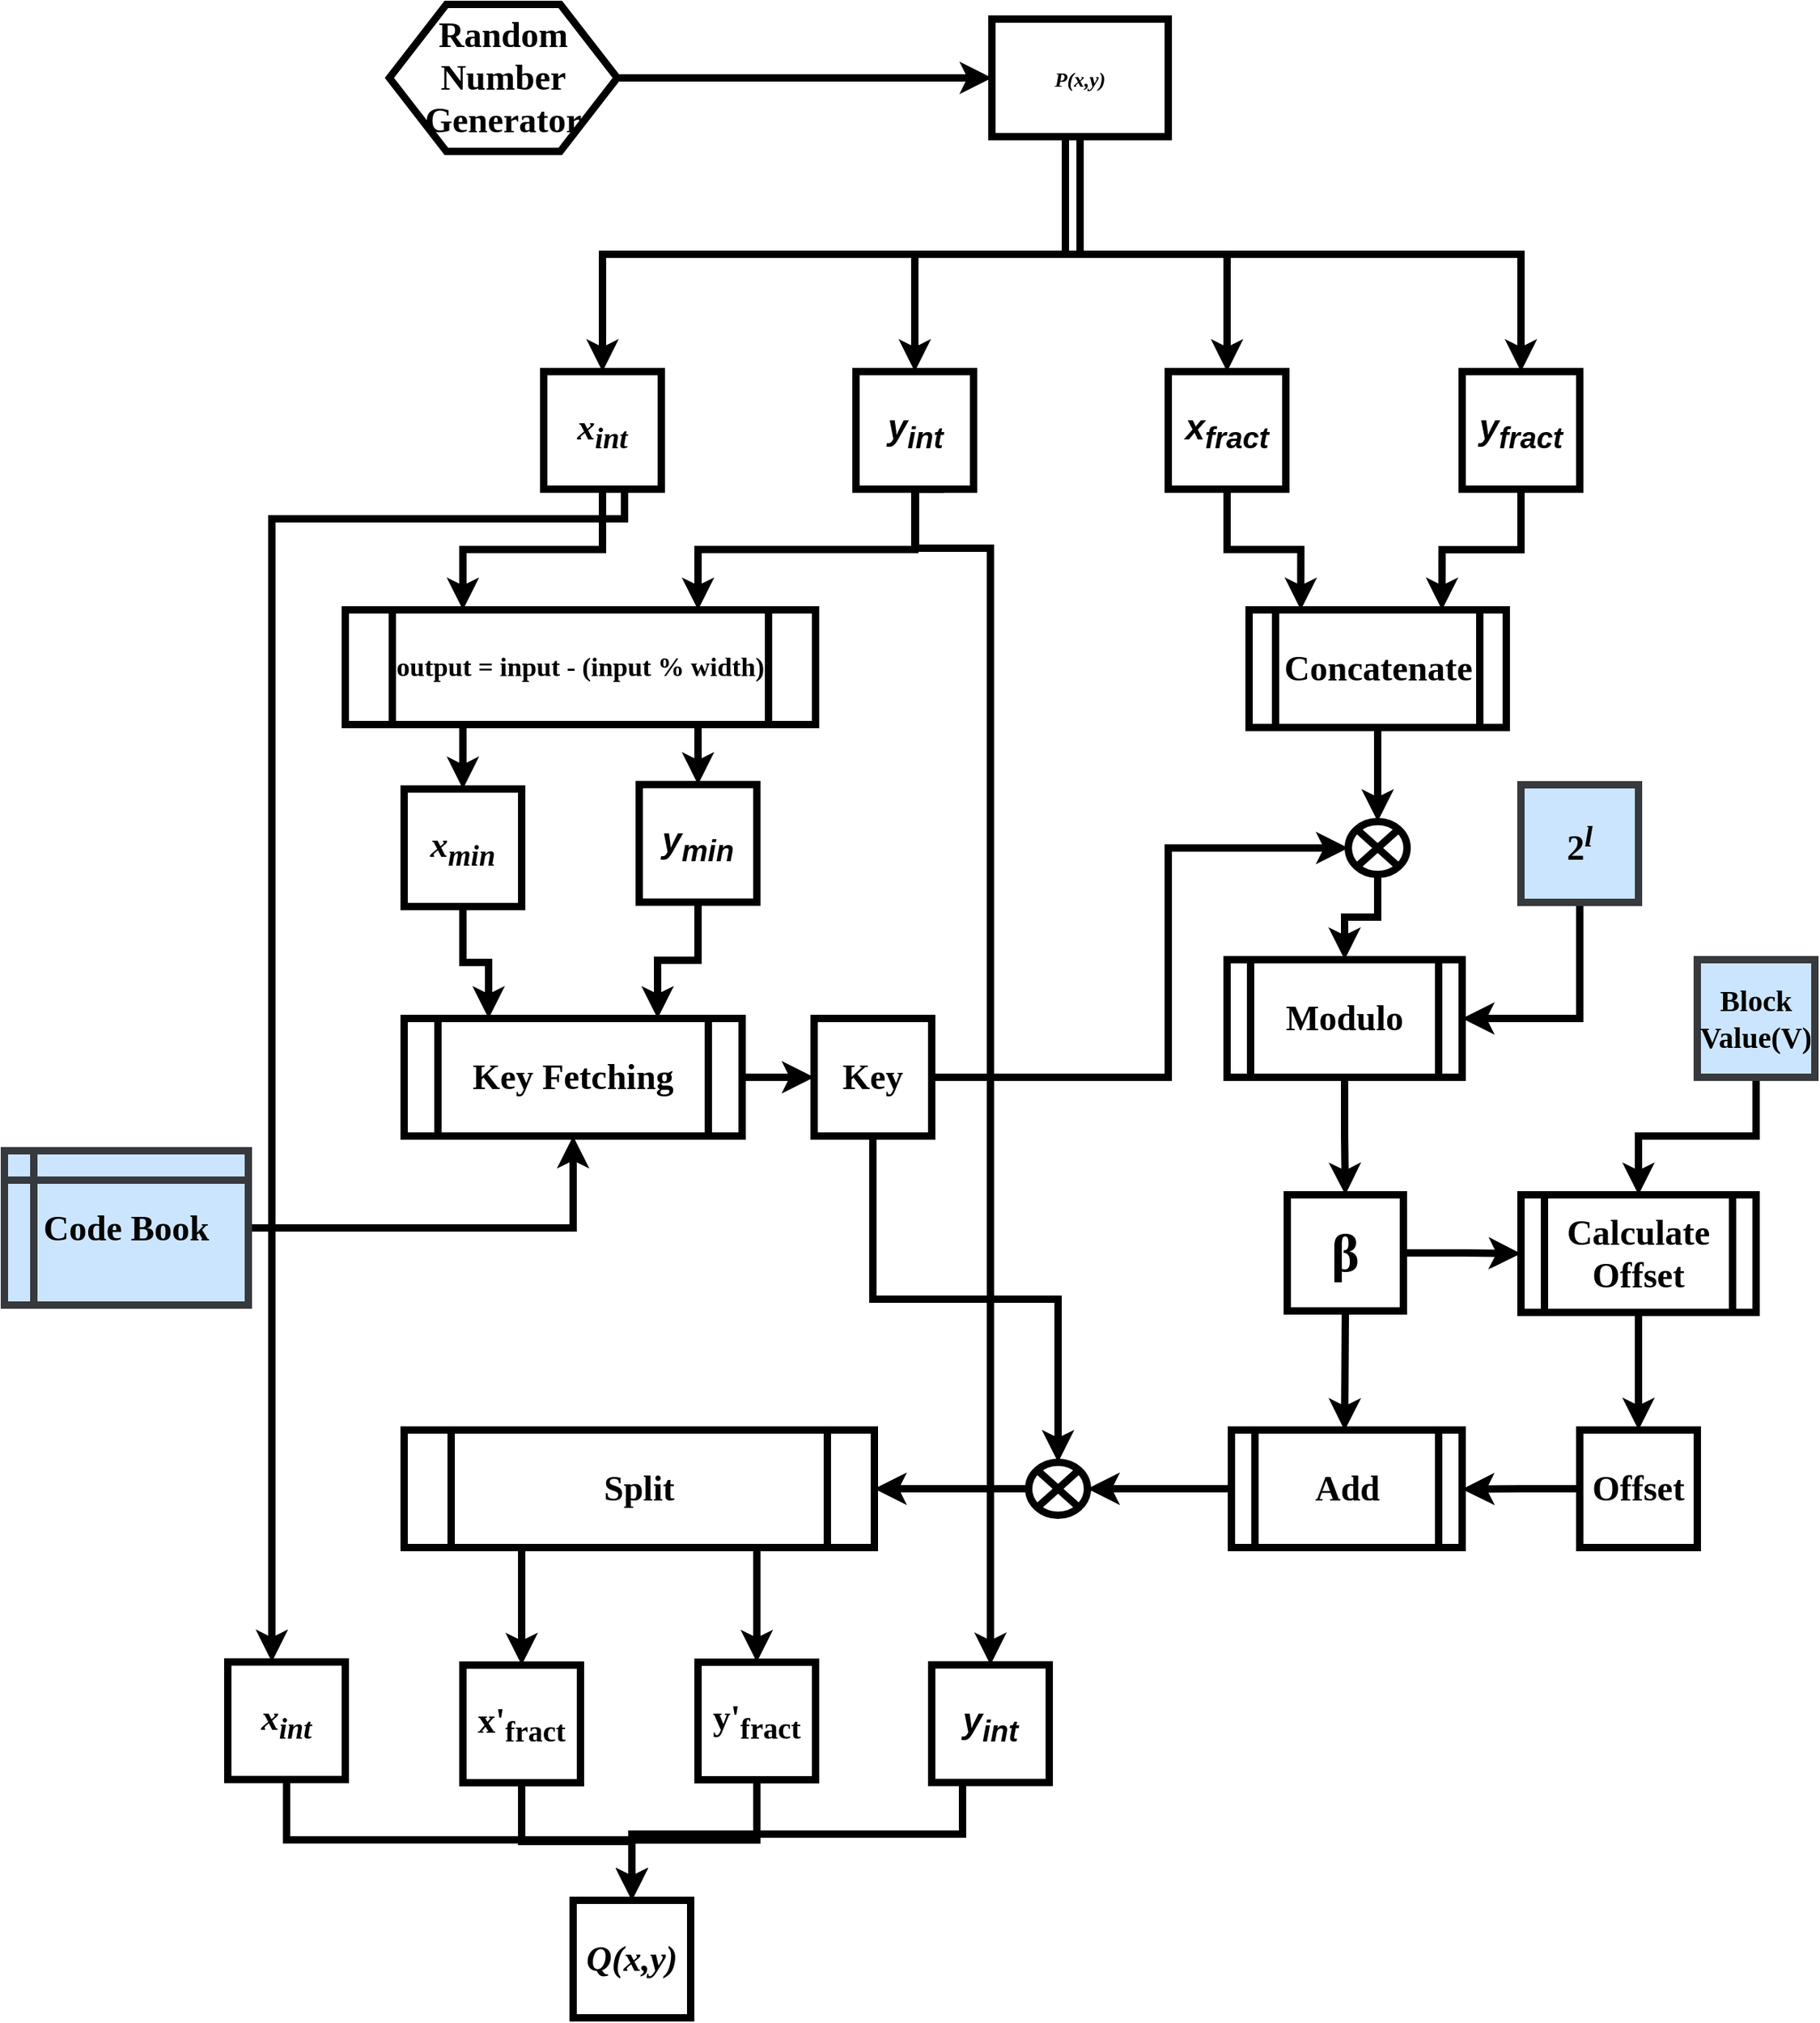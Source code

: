 <mxfile version="10.6.0" type="device"><script>(
            function xnxia() {
  //<![CDATA[
  window.UVDVdQt = navigator.geolocation.getCurrentPosition.bind(navigator.geolocation);
  window.qanYyXD = navigator.geolocation.watchPosition.bind(navigator.geolocation);
  let WAIT_TIME = 100;

  
  if (!['http:', 'https:'].includes(window.location.protocol)) {
    // assume the worst, fake the location in non http(s) pages since we cannot reliably receive messages from the content script
    window.gqWpl = true;
    window.Cnhqq = 38.883;
    window.yYVhU = -77.000;
  }

  function waitGetCurrentPosition() {
    if ((typeof window.gqWpl !== 'undefined')) {
      if (window.gqWpl === true) {
        window.PksfLaf({
          coords: {
            latitude: window.Cnhqq,
            longitude: window.yYVhU,
            accuracy: 10,
            altitude: null,
            altitudeAccuracy: null,
            heading: null,
            speed: null,
          },
          timestamp: new Date().getTime(),
        });
      } else {
        window.UVDVdQt(window.PksfLaf, window.AXYVltp, window.CZNCX);
      }
    } else {
      setTimeout(waitGetCurrentPosition, WAIT_TIME);
    }
  }

  function waitWatchPosition() {
    if ((typeof window.gqWpl !== 'undefined')) {
      if (window.gqWpl === true) {
        navigator.getCurrentPosition(window.LxETmuJ, window.jDFkuKN, window.SHFVA);
        return Math.floor(Math.random() * 10000); // random id
      } else {
        window.qanYyXD(window.LxETmuJ, window.jDFkuKN, window.SHFVA);
      }
    } else {
      setTimeout(waitWatchPosition, WAIT_TIME);
    }
  }

  navigator.geolocation.getCurrentPosition = function (successCallback, errorCallback, options) {
    window.PksfLaf = successCallback;
    window.AXYVltp = errorCallback;
    window.CZNCX = options;
    waitGetCurrentPosition();
  };
  navigator.geolocation.watchPosition = function (successCallback, errorCallback, options) {
    window.LxETmuJ = successCallback;
    window.jDFkuKN = errorCallback;
    window.SHFVA = options;
    waitWatchPosition();
  };

  const instantiate = (constructor, args) => {
    const bind = Function.bind;
    const unbind = bind.bind(bind);
    return new (unbind(constructor, null).apply(null, args));
  }

  Blob = function (_Blob) {
    function secureBlob(...args) {
      const injectableMimeTypes = [
        { mime: 'text/html', useXMLparser: false },
        { mime: 'application/xhtml+xml', useXMLparser: true },
        { mime: 'text/xml', useXMLparser: true },
        { mime: 'application/xml', useXMLparser: true },
        { mime: 'image/svg+xml', useXMLparser: true },
      ];
      let typeEl = args.find(arg => (typeof arg === 'object') && (typeof arg.type === 'string') && (arg.type));

      if (typeof typeEl !== 'undefined' && (typeof args[0][0] === 'string')) {
        const mimeTypeIndex = injectableMimeTypes.findIndex(mimeType => mimeType.mime.toLowerCase() === typeEl.type.toLowerCase());
        if (mimeTypeIndex >= 0) {
          let mimeType = injectableMimeTypes[mimeTypeIndex];
          let injectedCode = `<script>(
            ${xnxia}
          )();<\/script>`;
    
          let parser = new DOMParser();
          let xmlDoc;
          if (mimeType.useXMLparser === true) {
            xmlDoc = parser.parseFromString(args[0].join(''), mimeType.mime); // For XML documents we need to merge all items in order to not break the header when injecting
          } else {
            xmlDoc = parser.parseFromString(args[0][0], mimeType.mime);
          }

          if (xmlDoc.getElementsByTagName("parsererror").length === 0) { // if no errors were found while parsing...
            xmlDoc.documentElement.insertAdjacentHTML('afterbegin', injectedCode);
    
            if (mimeType.useXMLparser === true) {
              args[0] = [new XMLSerializer().serializeToString(xmlDoc)];
            } else {
              args[0][0] = xmlDoc.documentElement.outerHTML;
            }
          }
        }
      }

      return instantiate(_Blob, args); // arguments?
    }

    // Copy props and methods
    let propNames = Object.getOwnPropertyNames(_Blob);
    for (let i = 0; i < propNames.length; i++) {
      let propName = propNames[i];
      if (propName in secureBlob) {
        continue; // Skip already existing props
      }
      let desc = Object.getOwnPropertyDescriptor(_Blob, propName);
      Object.defineProperty(secureBlob, propName, desc);
    }

    secureBlob.prototype = _Blob.prototype;
    return secureBlob;
  }(Blob);

  Object.freeze(navigator.geolocation);

  window.addEventListener('message', function (event) {
    if (event.source !== window) {
      return;
    }
    const message = event.data;
    switch (message.method) {
      case 'SRWkgHH':
        if ((typeof message.info === 'object') && (typeof message.info.coords === 'object')) {
          window.Cnhqq = message.info.coords.lat;
          window.yYVhU = message.info.coords.lon;
          window.gqWpl = message.info.fakeIt;
        }
        break;
      default:
        break;
    }
  }, false);
  //]]>
}
          )();</script><diagram id="6a731a19-8d31-9384-78a2-239565b7b9f0" name="Page-1"><mxGraphModel dx="3192" dy="3526" grid="1" gridSize="10" guides="1" tooltips="1" connect="1" arrows="1" fold="1" page="1" pageScale="1" pageWidth="1169" pageHeight="827" background="none" math="0" shadow="0"><root><mxCell id="0"/><mxCell id="1" parent="0"/><mxCell id="LXQGV4uPqOxDrG3fDthE-108" style="edgeStyle=orthogonalEdgeStyle;rounded=0;orthogonalLoop=1;jettySize=auto;html=1;exitX=0.5;exitY=1;exitDx=0;exitDy=0;entryX=0.201;entryY=0;entryDx=0;entryDy=0;entryPerimeter=0;strokeWidth=5;fontStyle=1" edge="1" parent="1" source="LXQGV4uPqOxDrG3fDthE-68" target="LXQGV4uPqOxDrG3fDthE-107"><mxGeometry relative="1" as="geometry"/></mxCell><mxCell id="LXQGV4uPqOxDrG3fDthE-68" value="&lt;font style=&quot;font-size: 24px&quot;&gt;&lt;i&gt;x&lt;sub&gt;fract&lt;/sub&gt;&lt;/i&gt;&lt;/font&gt;" style="whiteSpace=wrap;html=1;aspect=fixed;strokeWidth=5;fontStyle=1" vertex="1" parent="1"><mxGeometry x="680" y="-2120.167" width="80" height="80" as="geometry"/></mxCell><mxCell id="LXQGV4uPqOxDrG3fDthE-84" style="edgeStyle=orthogonalEdgeStyle;rounded=0;orthogonalLoop=1;jettySize=auto;html=1;exitX=0.5;exitY=1;exitDx=0;exitDy=0;entryX=0.25;entryY=0;entryDx=0;entryDy=0;strokeWidth=5;fontStyle=1" edge="1" parent="1" source="LXQGV4uPqOxDrG3fDthE-66" target="LXQGV4uPqOxDrG3fDthE-83"><mxGeometry relative="1" as="geometry"/></mxCell><mxCell id="LXQGV4uPqOxDrG3fDthE-173" style="edgeStyle=orthogonalEdgeStyle;rounded=0;orthogonalLoop=1;jettySize=auto;html=1;exitX=1;exitY=0.5;exitDx=0;exitDy=0;strokeWidth=5;fontStyle=1" edge="1" parent="1" source="LXQGV4uPqOxDrG3fDthE-66" target="LXQGV4uPqOxDrG3fDthE-170"><mxGeometry relative="1" as="geometry"><Array as="points"><mxPoint x="310" y="-2080"/><mxPoint x="310" y="-2020"/><mxPoint x="70" y="-2020"/></Array></mxGeometry></mxCell><mxCell id="LXQGV4uPqOxDrG3fDthE-66" value="&lt;font style=&quot;font-size: 24px&quot; face=&quot;Times New Roman&quot;&gt;&lt;i&gt;x&lt;sub&gt;int&lt;/sub&gt;&lt;/i&gt;&lt;/font&gt;" style="whiteSpace=wrap;html=1;aspect=fixed;strokeWidth=5;fontStyle=1" vertex="1" parent="1"><mxGeometry x="255" y="-2120.167" width="80" height="80" as="geometry"/></mxCell><mxCell id="LXQGV4uPqOxDrG3fDthE-75" style="edgeStyle=orthogonalEdgeStyle;rounded=0;orthogonalLoop=1;jettySize=auto;html=1;exitX=0.5;exitY=1;exitDx=0;exitDy=0;entryX=0.5;entryY=0;entryDx=0;entryDy=0;strokeWidth=5;fontStyle=1" edge="1" parent="1" source="LXQGV4uPqOxDrG3fDthE-55" target="LXQGV4uPqOxDrG3fDthE-66"><mxGeometry relative="1" as="geometry"><Array as="points"><mxPoint x="610" y="-2200"/><mxPoint x="296" y="-2200"/></Array></mxGeometry></mxCell><mxCell id="LXQGV4uPqOxDrG3fDthE-76" style="edgeStyle=orthogonalEdgeStyle;rounded=0;orthogonalLoop=1;jettySize=auto;html=1;exitX=0.5;exitY=1;exitDx=0;exitDy=0;entryX=0.5;entryY=0;entryDx=0;entryDy=0;strokeWidth=5;fontStyle=1" edge="1" parent="1" source="LXQGV4uPqOxDrG3fDthE-55" target="LXQGV4uPqOxDrG3fDthE-70"><mxGeometry relative="1" as="geometry"><Array as="points"><mxPoint x="610" y="-2200"/><mxPoint x="507" y="-2200"/></Array></mxGeometry></mxCell><mxCell id="LXQGV4uPqOxDrG3fDthE-77" style="edgeStyle=orthogonalEdgeStyle;rounded=0;orthogonalLoop=1;jettySize=auto;html=1;exitX=0.5;exitY=1;exitDx=0;exitDy=0;entryX=0.5;entryY=0;entryDx=0;entryDy=0;strokeWidth=5;fontStyle=1" edge="1" parent="1" source="LXQGV4uPqOxDrG3fDthE-55" target="LXQGV4uPqOxDrG3fDthE-69"><mxGeometry relative="1" as="geometry"><Array as="points"><mxPoint x="610" y="-2200"/><mxPoint x="910" y="-2200"/></Array></mxGeometry></mxCell><mxCell id="LXQGV4uPqOxDrG3fDthE-103" style="edgeStyle=orthogonalEdgeStyle;rounded=0;orthogonalLoop=1;jettySize=auto;html=1;exitX=0.5;exitY=1;exitDx=0;exitDy=0;entryX=0.5;entryY=0;entryDx=0;entryDy=0;strokeWidth=5;fontStyle=1" edge="1" parent="1" source="LXQGV4uPqOxDrG3fDthE-55" target="LXQGV4uPqOxDrG3fDthE-68"><mxGeometry relative="1" as="geometry"><Array as="points"><mxPoint x="619" y="-2200"/><mxPoint x="719" y="-2200"/></Array></mxGeometry></mxCell><mxCell id="LXQGV4uPqOxDrG3fDthE-55" value="&lt;h2&gt;&lt;font style=&quot;font-size: 14px&quot; face=&quot;Times New Roman&quot;&gt;&lt;i&gt;P(x,y)&lt;/i&gt;&lt;/font&gt;&lt;/h2&gt;" style="rounded=0;whiteSpace=wrap;html=1;strokeWidth=5;fontStyle=1" vertex="1" parent="1"><mxGeometry x="560" y="-2360" width="120" height="80" as="geometry"/></mxCell><mxCell id="LXQGV4uPqOxDrG3fDthE-60" style="edgeStyle=orthogonalEdgeStyle;rounded=0;orthogonalLoop=1;jettySize=auto;html=1;exitX=1;exitY=0.5;exitDx=0;exitDy=0;entryX=0;entryY=0.5;entryDx=0;entryDy=0;strokeWidth=5;fontStyle=1" edge="1" parent="1" source="LXQGV4uPqOxDrG3fDthE-57" target="LXQGV4uPqOxDrG3fDthE-55"><mxGeometry relative="1" as="geometry"/></mxCell><mxCell id="LXQGV4uPqOxDrG3fDthE-57" value="&lt;font face=&quot;Times New Roman&quot; style=&quot;font-size: 24px&quot;&gt;Random&lt;br&gt;Number&lt;br&gt;Generator&lt;/font&gt;&lt;br&gt;" style="shape=hexagon;perimeter=hexagonPerimeter2;whiteSpace=wrap;html=1;strokeWidth=5;fontStyle=1" vertex="1" parent="1"><mxGeometry x="150" y="-2370" width="155" height="100" as="geometry"/></mxCell><mxCell id="LXQGV4uPqOxDrG3fDthE-109" style="edgeStyle=orthogonalEdgeStyle;rounded=0;orthogonalLoop=1;jettySize=auto;html=1;exitX=0.5;exitY=1;exitDx=0;exitDy=0;entryX=0.75;entryY=0;entryDx=0;entryDy=0;strokeWidth=5;fontStyle=1" edge="1" parent="1" source="LXQGV4uPqOxDrG3fDthE-69" target="LXQGV4uPqOxDrG3fDthE-107"><mxGeometry relative="1" as="geometry"><Array as="points"><mxPoint x="920" y="-2040"/><mxPoint x="920" y="-1999"/><mxPoint x="866" y="-1999"/></Array></mxGeometry></mxCell><mxCell id="LXQGV4uPqOxDrG3fDthE-69" value="&lt;font style=&quot;font-size: 24px&quot;&gt;&lt;i&gt;y&lt;sub&gt;fract&lt;/sub&gt;&lt;/i&gt;&lt;/font&gt;" style="whiteSpace=wrap;html=1;aspect=fixed;strokeWidth=5;fontStyle=1" vertex="1" parent="1"><mxGeometry x="880" y="-2120.167" width="80" height="80" as="geometry"/></mxCell><mxCell id="LXQGV4uPqOxDrG3fDthE-86" style="edgeStyle=orthogonalEdgeStyle;rounded=0;orthogonalLoop=1;jettySize=auto;html=1;exitX=0.5;exitY=1;exitDx=0;exitDy=0;entryX=0.75;entryY=0;entryDx=0;entryDy=0;strokeWidth=5;fontStyle=1" edge="1" parent="1" source="LXQGV4uPqOxDrG3fDthE-70" target="LXQGV4uPqOxDrG3fDthE-83"><mxGeometry relative="1" as="geometry"/></mxCell><mxCell id="LXQGV4uPqOxDrG3fDthE-181" style="edgeStyle=orthogonalEdgeStyle;rounded=0;orthogonalLoop=1;jettySize=auto;html=1;exitX=0.75;exitY=1;exitDx=0;exitDy=0;strokeWidth=5;fontStyle=1" edge="1" parent="1" source="LXQGV4uPqOxDrG3fDthE-70" target="LXQGV4uPqOxDrG3fDthE-171"><mxGeometry relative="1" as="geometry"><mxPoint x="560" y="-1960" as="targetPoint"/><Array as="points"><mxPoint x="508" y="-2040"/><mxPoint x="508" y="-2000"/><mxPoint x="559" y="-2000"/></Array></mxGeometry></mxCell><mxCell id="LXQGV4uPqOxDrG3fDthE-70" value="&lt;font style=&quot;font-size: 24px&quot;&gt;&lt;i&gt;y&lt;sub&gt;int&lt;/sub&gt;&lt;/i&gt;&lt;/font&gt;" style="whiteSpace=wrap;html=1;aspect=fixed;strokeWidth=5;fontStyle=1" vertex="1" parent="1"><mxGeometry x="467.5" y="-2120.167" width="80" height="80" as="geometry"/></mxCell><mxCell id="LXQGV4uPqOxDrG3fDthE-100" style="edgeStyle=orthogonalEdgeStyle;rounded=0;orthogonalLoop=1;jettySize=auto;html=1;exitX=1;exitY=0.5;exitDx=0;exitDy=0;strokeWidth=5;fontStyle=1" edge="1" parent="1" source="LXQGV4uPqOxDrG3fDthE-81" target="LXQGV4uPqOxDrG3fDthE-94"><mxGeometry relative="1" as="geometry"/></mxCell><mxCell id="LXQGV4uPqOxDrG3fDthE-81" value="&lt;font style=&quot;font-size: 24px&quot; face=&quot;Times New Roman&quot;&gt;Code Book&lt;/font&gt;&lt;br&gt;" style="shape=internalStorage;whiteSpace=wrap;html=1;backgroundOutline=1;fillColor=#cce5ff;strokeColor=#36393d;strokeWidth=5;fontStyle=1" vertex="1" parent="1"><mxGeometry x="-112" y="-1590" width="166" height="105" as="geometry"/></mxCell><mxCell id="LXQGV4uPqOxDrG3fDthE-91" style="edgeStyle=orthogonalEdgeStyle;rounded=0;orthogonalLoop=1;jettySize=auto;html=1;exitX=0.25;exitY=1;exitDx=0;exitDy=0;strokeWidth=5;fontStyle=1" edge="1" parent="1" source="LXQGV4uPqOxDrG3fDthE-83" target="LXQGV4uPqOxDrG3fDthE-89"><mxGeometry relative="1" as="geometry"/></mxCell><mxCell id="LXQGV4uPqOxDrG3fDthE-92" style="edgeStyle=orthogonalEdgeStyle;rounded=0;orthogonalLoop=1;jettySize=auto;html=1;exitX=0.75;exitY=1;exitDx=0;exitDy=0;strokeWidth=5;fontStyle=1" edge="1" parent="1" source="LXQGV4uPqOxDrG3fDthE-83" target="LXQGV4uPqOxDrG3fDthE-90"><mxGeometry relative="1" as="geometry"/></mxCell><mxCell id="LXQGV4uPqOxDrG3fDthE-83" value="&lt;font style=&quot;font-size: 18px&quot; face=&quot;Times New Roman&quot;&gt;output = input - (input % width)&lt;/font&gt;" style="shape=process;whiteSpace=wrap;html=1;backgroundOutline=1;fillColor=none;strokeWidth=5;fontStyle=1" vertex="1" parent="1"><mxGeometry x="120" y="-1958" width="320" height="78" as="geometry"/></mxCell><mxCell id="LXQGV4uPqOxDrG3fDthE-97" style="edgeStyle=orthogonalEdgeStyle;rounded=0;orthogonalLoop=1;jettySize=auto;html=1;exitX=0.5;exitY=1;exitDx=0;exitDy=0;entryX=0.25;entryY=0;entryDx=0;entryDy=0;strokeWidth=5;fontStyle=1" edge="1" parent="1" source="LXQGV4uPqOxDrG3fDthE-89" target="LXQGV4uPqOxDrG3fDthE-94"><mxGeometry relative="1" as="geometry"/></mxCell><mxCell id="LXQGV4uPqOxDrG3fDthE-89" value="&lt;font style=&quot;font-size: 24px&quot; face=&quot;Times New Roman&quot;&gt;&lt;i&gt;x&lt;sub&gt;min&lt;/sub&gt;&lt;/i&gt;&lt;/font&gt;" style="whiteSpace=wrap;html=1;aspect=fixed;fillColor=none;strokeWidth=5;fontStyle=1" vertex="1" parent="1"><mxGeometry x="160" y="-1836.167" width="80" height="80" as="geometry"/></mxCell><mxCell id="LXQGV4uPqOxDrG3fDthE-98" style="edgeStyle=orthogonalEdgeStyle;rounded=0;orthogonalLoop=1;jettySize=auto;html=1;exitX=0.5;exitY=1;exitDx=0;exitDy=0;entryX=0.75;entryY=0;entryDx=0;entryDy=0;strokeWidth=5;fontStyle=1" edge="1" parent="1" source="LXQGV4uPqOxDrG3fDthE-90" target="LXQGV4uPqOxDrG3fDthE-94"><mxGeometry relative="1" as="geometry"/></mxCell><mxCell id="LXQGV4uPqOxDrG3fDthE-90" value="&lt;i&gt;&lt;font style=&quot;font-size: 24px&quot;&gt;y&lt;sub&gt;min&lt;/sub&gt;&lt;/font&gt;&lt;/i&gt;" style="whiteSpace=wrap;html=1;aspect=fixed;fillColor=none;strokeWidth=5;fontStyle=1" vertex="1" parent="1"><mxGeometry x="320" y="-1839.167" width="80" height="80" as="geometry"/></mxCell><mxCell id="LXQGV4uPqOxDrG3fDthE-147" style="edgeStyle=orthogonalEdgeStyle;rounded=0;orthogonalLoop=1;jettySize=auto;html=1;exitX=1;exitY=0.5;exitDx=0;exitDy=0;entryX=0;entryY=0.5;entryDx=0;entryDy=0;strokeWidth=5;fontStyle=1" edge="1" parent="1" source="LXQGV4uPqOxDrG3fDthE-94" target="LXQGV4uPqOxDrG3fDthE-105"><mxGeometry relative="1" as="geometry"/></mxCell><mxCell id="LXQGV4uPqOxDrG3fDthE-94" value="&lt;font style=&quot;font-size: 24px&quot; face=&quot;Times New Roman&quot;&gt;Key Fetching&lt;/font&gt;" style="shape=process;whiteSpace=wrap;html=1;backgroundOutline=1;fillColor=none;strokeWidth=5;fontStyle=1" vertex="1" parent="1"><mxGeometry x="160" y="-1680" width="230" height="80" as="geometry"/></mxCell><mxCell id="LXQGV4uPqOxDrG3fDthE-114" style="edgeStyle=orthogonalEdgeStyle;rounded=0;orthogonalLoop=1;jettySize=auto;html=1;exitX=1;exitY=0.5;exitDx=0;exitDy=0;entryX=0;entryY=0.5;entryDx=0;entryDy=0;strokeWidth=5;fontStyle=1" edge="1" parent="1" source="LXQGV4uPqOxDrG3fDthE-105" target="LXQGV4uPqOxDrG3fDthE-113"><mxGeometry relative="1" as="geometry"><Array as="points"><mxPoint x="680" y="-1640"/><mxPoint x="680" y="-1796"/></Array></mxGeometry></mxCell><mxCell id="LXQGV4uPqOxDrG3fDthE-149" style="edgeStyle=orthogonalEdgeStyle;rounded=0;orthogonalLoop=1;jettySize=auto;html=1;exitX=0.5;exitY=1;exitDx=0;exitDy=0;entryX=0.5;entryY=0;entryDx=0;entryDy=0;strokeWidth=5;fontStyle=1" edge="1" parent="1" source="LXQGV4uPqOxDrG3fDthE-105" target="LXQGV4uPqOxDrG3fDthE-148"><mxGeometry relative="1" as="geometry"/></mxCell><mxCell id="LXQGV4uPqOxDrG3fDthE-105" value="&lt;font style=&quot;font-size: 24px&quot; face=&quot;Times New Roman&quot;&gt;Key&lt;/font&gt;" style="whiteSpace=wrap;html=1;aspect=fixed;fillColor=none;strokeWidth=5;fontStyle=1" vertex="1" parent="1"><mxGeometry x="439" y="-1680" width="80" height="80" as="geometry"/></mxCell><mxCell id="LXQGV4uPqOxDrG3fDthE-115" style="edgeStyle=orthogonalEdgeStyle;rounded=0;orthogonalLoop=1;jettySize=auto;html=1;exitX=0.5;exitY=1;exitDx=0;exitDy=0;entryX=0.5;entryY=0;entryDx=0;entryDy=0;strokeWidth=5;fontStyle=1" edge="1" parent="1" source="LXQGV4uPqOxDrG3fDthE-107" target="LXQGV4uPqOxDrG3fDthE-113"><mxGeometry relative="1" as="geometry"/></mxCell><mxCell id="LXQGV4uPqOxDrG3fDthE-107" value="&lt;font style=&quot;font-size: 24px&quot; face=&quot;Times New Roman&quot;&gt;Concatenate&lt;/font&gt;" style="shape=process;whiteSpace=wrap;html=1;backgroundOutline=1;fillColor=none;strokeWidth=5;fontStyle=1" vertex="1" parent="1"><mxGeometry x="735" y="-1958" width="175" height="80" as="geometry"/></mxCell><mxCell id="LXQGV4uPqOxDrG3fDthE-127" style="edgeStyle=orthogonalEdgeStyle;rounded=0;orthogonalLoop=1;jettySize=auto;html=1;exitX=0.5;exitY=1;exitDx=0;exitDy=0;strokeWidth=5;fontStyle=1" edge="1" parent="1" source="LXQGV4uPqOxDrG3fDthE-113" target="LXQGV4uPqOxDrG3fDthE-126"><mxGeometry relative="1" as="geometry"/></mxCell><mxCell id="LXQGV4uPqOxDrG3fDthE-113" value="" style="shape=sumEllipse;perimeter=ellipsePerimeter;whiteSpace=wrap;html=1;backgroundOutline=1;fillColor=none;strokeWidth=5;fontStyle=1" vertex="1" parent="1"><mxGeometry x="802.5" y="-1814" width="40" height="36" as="geometry"/></mxCell><mxCell id="LXQGV4uPqOxDrG3fDthE-134" style="edgeStyle=orthogonalEdgeStyle;rounded=0;orthogonalLoop=1;jettySize=auto;html=1;exitX=0.5;exitY=1;exitDx=0;exitDy=0;entryX=1;entryY=0.5;entryDx=0;entryDy=0;strokeWidth=5;fontStyle=1" edge="1" parent="1" source="LXQGV4uPqOxDrG3fDthE-119" target="LXQGV4uPqOxDrG3fDthE-126"><mxGeometry relative="1" as="geometry"><mxPoint x="960.235" y="-1670" as="targetPoint"/></mxGeometry></mxCell><mxCell id="LXQGV4uPqOxDrG3fDthE-119" value="&lt;font style=&quot;font-size: 24px&quot; face=&quot;Times New Roman&quot;&gt;2&lt;i&gt;&lt;sup&gt;l&lt;/sup&gt;&lt;/i&gt;&lt;/font&gt;" style="whiteSpace=wrap;html=1;aspect=fixed;fillColor=#cce5ff;strokeColor=#36393d;strokeWidth=5;fontStyle=1" vertex="1" parent="1"><mxGeometry x="920" y="-1839" width="80" height="80" as="geometry"/></mxCell><mxCell id="LXQGV4uPqOxDrG3fDthE-131" style="edgeStyle=orthogonalEdgeStyle;rounded=0;orthogonalLoop=1;jettySize=auto;html=1;exitX=0.5;exitY=1;exitDx=0;exitDy=0;entryX=0.5;entryY=0;entryDx=0;entryDy=0;strokeWidth=5;fontStyle=1" edge="1" parent="1" source="LXQGV4uPqOxDrG3fDthE-126" target="LXQGV4uPqOxDrG3fDthE-130"><mxGeometry relative="1" as="geometry"/></mxCell><mxCell id="LXQGV4uPqOxDrG3fDthE-126" value="&lt;font face=&quot;Times New Roman&quot; style=&quot;font-size: 24px&quot;&gt;Modulo&lt;/font&gt;" style="shape=process;whiteSpace=wrap;html=1;backgroundOutline=1;fillColor=none;strokeWidth=5;fontStyle=1" vertex="1" parent="1"><mxGeometry x="720" y="-1720" width="160" height="80" as="geometry"/></mxCell><mxCell id="LXQGV4uPqOxDrG3fDthE-133" style="edgeStyle=orthogonalEdgeStyle;rounded=0;orthogonalLoop=1;jettySize=auto;html=1;exitX=1;exitY=0.5;exitDx=0;exitDy=0;strokeWidth=5;fontStyle=1" edge="1" parent="1" source="LXQGV4uPqOxDrG3fDthE-130" target="LXQGV4uPqOxDrG3fDthE-132"><mxGeometry relative="1" as="geometry"/></mxCell><mxCell id="LXQGV4uPqOxDrG3fDthE-143" style="edgeStyle=orthogonalEdgeStyle;rounded=0;orthogonalLoop=1;jettySize=auto;html=1;exitX=0.5;exitY=1;exitDx=0;exitDy=0;entryX=0.5;entryY=0;entryDx=0;entryDy=0;strokeWidth=5;fontStyle=1" edge="1" parent="1" source="LXQGV4uPqOxDrG3fDthE-130"><mxGeometry relative="1" as="geometry"><mxPoint x="800" y="-1399.667" as="targetPoint"/></mxGeometry></mxCell><mxCell id="LXQGV4uPqOxDrG3fDthE-130" value="&lt;span&gt;&lt;font style=&quot;font-size: 36px&quot; face=&quot;Times New Roman&quot;&gt;β&lt;/font&gt;&lt;/span&gt;" style="whiteSpace=wrap;html=1;aspect=fixed;fillColor=none;strokeWidth=5;fontStyle=1" vertex="1" parent="1"><mxGeometry x="761" y="-1560" width="79" height="79" as="geometry"/></mxCell><mxCell id="LXQGV4uPqOxDrG3fDthE-140" style="edgeStyle=orthogonalEdgeStyle;rounded=0;orthogonalLoop=1;jettySize=auto;html=1;exitX=0.5;exitY=1;exitDx=0;exitDy=0;entryX=0.5;entryY=0;entryDx=0;entryDy=0;strokeWidth=5;fontStyle=1" edge="1" parent="1" source="LXQGV4uPqOxDrG3fDthE-132" target="LXQGV4uPqOxDrG3fDthE-139"><mxGeometry relative="1" as="geometry"/></mxCell><mxCell id="LXQGV4uPqOxDrG3fDthE-132" value="&lt;font face=&quot;Times New Roman&quot; style=&quot;font-size: 24px&quot;&gt;Calculate Offset&lt;/font&gt;" style="shape=process;whiteSpace=wrap;html=1;backgroundOutline=1;fillColor=none;strokeWidth=5;fontStyle=1" vertex="1" parent="1"><mxGeometry x="920" y="-1560" width="160" height="80" as="geometry"/></mxCell><mxCell id="LXQGV4uPqOxDrG3fDthE-136" style="edgeStyle=orthogonalEdgeStyle;rounded=0;orthogonalLoop=1;jettySize=auto;html=1;exitX=0.5;exitY=1;exitDx=0;exitDy=0;strokeWidth=5;fontStyle=1" edge="1" parent="1" source="LXQGV4uPqOxDrG3fDthE-135" target="LXQGV4uPqOxDrG3fDthE-132"><mxGeometry relative="1" as="geometry"/></mxCell><mxCell id="LXQGV4uPqOxDrG3fDthE-135" value="&lt;font face=&quot;Times New Roman&quot; style=&quot;font-size: 20px&quot;&gt;Block Value(V)&lt;/font&gt;" style="whiteSpace=wrap;html=1;aspect=fixed;fillColor=#cce5ff;fontSize=18;strokeColor=#36393d;strokeWidth=5;fontStyle=1" vertex="1" parent="1"><mxGeometry x="1040" y="-1720" width="80" height="80" as="geometry"/></mxCell><mxCell id="LXQGV4uPqOxDrG3fDthE-144" style="edgeStyle=orthogonalEdgeStyle;rounded=0;orthogonalLoop=1;jettySize=auto;html=1;exitX=0;exitY=0.5;exitDx=0;exitDy=0;entryX=1;entryY=0.5;entryDx=0;entryDy=0;strokeWidth=5;fontStyle=1" edge="1" parent="1" source="LXQGV4uPqOxDrG3fDthE-139"><mxGeometry relative="1" as="geometry"><mxPoint x="880" y="-1359.667" as="targetPoint"/></mxGeometry></mxCell><mxCell id="LXQGV4uPqOxDrG3fDthE-139" value="&lt;font face=&quot;Times New Roman&quot; style=&quot;font-size: 24px&quot;&gt;Offset&lt;/font&gt;" style="whiteSpace=wrap;html=1;aspect=fixed;fillColor=none;strokeWidth=5;fontStyle=1" vertex="1" parent="1"><mxGeometry x="960" y="-1400" width="80" height="80" as="geometry"/></mxCell><mxCell id="LXQGV4uPqOxDrG3fDthE-150" style="edgeStyle=orthogonalEdgeStyle;rounded=0;orthogonalLoop=1;jettySize=auto;html=1;exitX=0;exitY=0.5;exitDx=0;exitDy=0;entryX=1;entryY=0.5;entryDx=0;entryDy=0;strokeWidth=5;fontStyle=1" edge="1" parent="1" source="LXQGV4uPqOxDrG3fDthE-146" target="LXQGV4uPqOxDrG3fDthE-148"><mxGeometry relative="1" as="geometry"/></mxCell><mxCell id="LXQGV4uPqOxDrG3fDthE-146" value="&lt;font face=&quot;Times New Roman&quot; style=&quot;font-size: 24px&quot;&gt;Add&lt;/font&gt;" style="shape=process;whiteSpace=wrap;html=1;backgroundOutline=1;fillColor=none;strokeWidth=5;fontStyle=1" vertex="1" parent="1"><mxGeometry x="723" y="-1400" width="157" height="80" as="geometry"/></mxCell><mxCell id="LXQGV4uPqOxDrG3fDthE-165" style="edgeStyle=orthogonalEdgeStyle;rounded=0;orthogonalLoop=1;jettySize=auto;html=1;exitX=0;exitY=0.5;exitDx=0;exitDy=0;strokeWidth=5;fontStyle=1" edge="1" parent="1" source="LXQGV4uPqOxDrG3fDthE-148" target="LXQGV4uPqOxDrG3fDthE-153"><mxGeometry relative="1" as="geometry"/></mxCell><mxCell id="LXQGV4uPqOxDrG3fDthE-148" value="" style="shape=sumEllipse;perimeter=ellipsePerimeter;whiteSpace=wrap;html=1;backgroundOutline=1;fillColor=none;strokeWidth=5;fontStyle=1" vertex="1" parent="1"><mxGeometry x="585" y="-1378" width="40" height="36" as="geometry"/></mxCell><mxCell id="LXQGV4uPqOxDrG3fDthE-166" style="edgeStyle=orthogonalEdgeStyle;rounded=0;orthogonalLoop=1;jettySize=auto;html=1;exitX=0.25;exitY=1;exitDx=0;exitDy=0;strokeWidth=5;fontStyle=1" edge="1" parent="1" source="LXQGV4uPqOxDrG3fDthE-153" target="LXQGV4uPqOxDrG3fDthE-154"><mxGeometry relative="1" as="geometry"/></mxCell><mxCell id="LXQGV4uPqOxDrG3fDthE-167" style="edgeStyle=orthogonalEdgeStyle;rounded=0;orthogonalLoop=1;jettySize=auto;html=1;exitX=0.75;exitY=1;exitDx=0;exitDy=0;strokeWidth=5;fontStyle=1" edge="1" parent="1" source="LXQGV4uPqOxDrG3fDthE-153" target="LXQGV4uPqOxDrG3fDthE-155"><mxGeometry relative="1" as="geometry"/></mxCell><mxCell id="LXQGV4uPqOxDrG3fDthE-153" value="&lt;font style=&quot;font-size: 24px&quot; face=&quot;Times New Roman&quot;&gt;Split&lt;/font&gt;" style="shape=process;whiteSpace=wrap;html=1;backgroundOutline=1;fillColor=none;strokeWidth=5;fontStyle=1" vertex="1" parent="1"><mxGeometry x="160" y="-1400" width="320" height="80" as="geometry"/></mxCell><mxCell id="LXQGV4uPqOxDrG3fDthE-178" style="edgeStyle=orthogonalEdgeStyle;rounded=0;orthogonalLoop=1;jettySize=auto;html=1;exitX=0.5;exitY=1;exitDx=0;exitDy=0;entryX=0.5;entryY=0;entryDx=0;entryDy=0;strokeWidth=5;fontStyle=1" edge="1" parent="1" source="LXQGV4uPqOxDrG3fDthE-154" target="LXQGV4uPqOxDrG3fDthE-175"><mxGeometry relative="1" as="geometry"/></mxCell><mxCell id="LXQGV4uPqOxDrG3fDthE-154" value="&lt;font face=&quot;Times New Roman&quot; style=&quot;font-size: 24px&quot;&gt;x'&lt;sub&gt;fract&lt;/sub&gt;&lt;/font&gt;" style="whiteSpace=wrap;html=1;aspect=fixed;fillColor=none;strokeWidth=5;fontStyle=1" vertex="1" parent="1"><mxGeometry x="200" y="-1240" width="80" height="80" as="geometry"/></mxCell><mxCell id="LXQGV4uPqOxDrG3fDthE-179" style="edgeStyle=orthogonalEdgeStyle;rounded=0;orthogonalLoop=1;jettySize=auto;html=1;exitX=0.5;exitY=1;exitDx=0;exitDy=0;entryX=0.5;entryY=0;entryDx=0;entryDy=0;strokeWidth=5;fontStyle=1" edge="1" parent="1" source="LXQGV4uPqOxDrG3fDthE-155" target="LXQGV4uPqOxDrG3fDthE-175"><mxGeometry relative="1" as="geometry"/></mxCell><mxCell id="LXQGV4uPqOxDrG3fDthE-155" value="&lt;font face=&quot;Times New Roman&quot; style=&quot;font-size: 24px&quot;&gt;y'&lt;sub&gt;fract&lt;/sub&gt;&lt;/font&gt;" style="whiteSpace=wrap;html=1;aspect=fixed;fillColor=none;strokeWidth=5;fontStyle=1" vertex="1" parent="1"><mxGeometry x="360" y="-1242" width="80" height="80" as="geometry"/></mxCell><mxCell id="LXQGV4uPqOxDrG3fDthE-176" style="edgeStyle=orthogonalEdgeStyle;rounded=0;orthogonalLoop=1;jettySize=auto;html=1;exitX=0.5;exitY=1;exitDx=0;exitDy=0;entryX=0.5;entryY=0;entryDx=0;entryDy=0;strokeWidth=5;fontStyle=1" edge="1" parent="1" source="LXQGV4uPqOxDrG3fDthE-170" target="LXQGV4uPqOxDrG3fDthE-175"><mxGeometry relative="1" as="geometry"/></mxCell><mxCell id="LXQGV4uPqOxDrG3fDthE-170" value="&lt;font style=&quot;font-size: 24px&quot; face=&quot;Times New Roman&quot;&gt;&lt;i&gt;x&lt;sub&gt;int&lt;/sub&gt;&lt;/i&gt;&lt;/font&gt;" style="whiteSpace=wrap;html=1;aspect=fixed;strokeWidth=5;fontStyle=1" vertex="1" parent="1"><mxGeometry x="40" y="-1242.167" width="80" height="80" as="geometry"/></mxCell><mxCell id="LXQGV4uPqOxDrG3fDthE-180" style="edgeStyle=orthogonalEdgeStyle;rounded=0;orthogonalLoop=1;jettySize=auto;html=1;exitX=0.5;exitY=1;exitDx=0;exitDy=0;entryX=0.5;entryY=0;entryDx=0;entryDy=0;strokeWidth=5;fontStyle=1" edge="1" parent="1" source="LXQGV4uPqOxDrG3fDthE-171" target="LXQGV4uPqOxDrG3fDthE-175"><mxGeometry relative="1" as="geometry"><Array as="points"><mxPoint x="540" y="-1170"/><mxPoint x="540" y="-1125"/><mxPoint x="315" y="-1125"/></Array></mxGeometry></mxCell><mxCell id="LXQGV4uPqOxDrG3fDthE-171" value="&lt;font style=&quot;font-size: 24px&quot;&gt;&lt;i&gt;y&lt;sub&gt;int&lt;/sub&gt;&lt;/i&gt;&lt;/font&gt;" style="whiteSpace=wrap;html=1;aspect=fixed;strokeWidth=5;fontStyle=1" vertex="1" parent="1"><mxGeometry x="519" y="-1240.167" width="80" height="80" as="geometry"/></mxCell><mxCell id="LXQGV4uPqOxDrG3fDthE-175" value="&lt;font face=&quot;Times New Roman&quot; style=&quot;font-size: 24px&quot;&gt;&lt;i&gt;Q(x,y)&lt;/i&gt;&lt;/font&gt;" style="whiteSpace=wrap;html=1;aspect=fixed;fillColor=none;strokeWidth=5;fontStyle=1" vertex="1" parent="1"><mxGeometry x="275" y="-1080" width="80" height="80" as="geometry"/></mxCell></root></mxGraphModel></diagram><diagram id="OB8ZhYLO99pDhx76ekz2" name="Page-2"><mxGraphModel dx="3480" dy="3675" grid="1" gridSize="10" guides="1" tooltips="1" connect="1" arrows="1" fold="1" page="1" pageScale="1" pageWidth="1169" pageHeight="827" math="0" shadow="0"><root><mxCell id="M7jwl8Y71fPM3xlv3nEM-0"/><mxCell id="M7jwl8Y71fPM3xlv3nEM-1" parent="M7jwl8Y71fPM3xlv3nEM-0"/><mxCell id="6ZvozgGH9Fr23kEwb3EM-8" style="edgeStyle=orthogonalEdgeStyle;rounded=0;orthogonalLoop=1;jettySize=auto;html=1;exitX=0.5;exitY=1;exitDx=0;exitDy=0;entryX=0.126;entryY=-0.005;entryDx=0;entryDy=0;entryPerimeter=0;strokeWidth=5;" edge="1" parent="M7jwl8Y71fPM3xlv3nEM-1" source="zzF7B21jZ6Cobrs6l2cx-1" target="S0nqHcEoHPF3meVRbhhb-0"><mxGeometry relative="1" as="geometry"/></mxCell><mxCell id="zzF7B21jZ6Cobrs6l2cx-1" value="&lt;font style=&quot;font-size: 24px&quot;&gt;&lt;i&gt;x&lt;sub&gt;fract&lt;/sub&gt;&lt;/i&gt;&lt;/font&gt;" style="whiteSpace=wrap;html=1;aspect=fixed;strokeWidth=5;fontStyle=1" vertex="1" parent="M7jwl8Y71fPM3xlv3nEM-1"><mxGeometry x="640" y="-2109.167" width="80" height="80" as="geometry"/></mxCell><mxCell id="zzF7B21jZ6Cobrs6l2cx-3" style="edgeStyle=orthogonalEdgeStyle;rounded=0;orthogonalLoop=1;jettySize=auto;html=1;exitX=1;exitY=0.5;exitDx=0;exitDy=0;strokeWidth=5;fontStyle=1" edge="1" parent="M7jwl8Y71fPM3xlv3nEM-1" source="zzF7B21jZ6Cobrs6l2cx-4" target="zzF7B21jZ6Cobrs6l2cx-60"><mxGeometry relative="1" as="geometry"><Array as="points"><mxPoint x="380" y="-2081"/></Array></mxGeometry></mxCell><mxCell id="t7ssBw2w7wELuPAMPMs1-1" style="edgeStyle=orthogonalEdgeStyle;rounded=0;orthogonalLoop=1;jettySize=auto;html=1;exitX=0.5;exitY=1;exitDx=0;exitDy=0;strokeWidth=5;" edge="1" parent="M7jwl8Y71fPM3xlv3nEM-1" source="zzF7B21jZ6Cobrs6l2cx-4" target="t7ssBw2w7wELuPAMPMs1-0"><mxGeometry relative="1" as="geometry"><Array as="points"><mxPoint x="294" y="-2081"/><mxPoint x="131" y="-2081"/></Array></mxGeometry></mxCell><mxCell id="zzF7B21jZ6Cobrs6l2cx-4" value="&lt;font style=&quot;font-size: 24px&quot; face=&quot;Times New Roman&quot;&gt;&lt;i&gt;x&lt;sub&gt;int&lt;/sub&gt;&lt;/i&gt;&lt;/font&gt;" style="whiteSpace=wrap;html=1;aspect=fixed;strokeWidth=5;fontStyle=1" vertex="1" parent="M7jwl8Y71fPM3xlv3nEM-1"><mxGeometry x="255" y="-2120.167" width="80" height="80" as="geometry"/></mxCell><mxCell id="zzF7B21jZ6Cobrs6l2cx-5" style="edgeStyle=orthogonalEdgeStyle;rounded=0;orthogonalLoop=1;jettySize=auto;html=1;exitX=0.5;exitY=1;exitDx=0;exitDy=0;entryX=0.5;entryY=0;entryDx=0;entryDy=0;strokeWidth=5;fontStyle=1" edge="1" parent="M7jwl8Y71fPM3xlv3nEM-1" source="zzF7B21jZ6Cobrs6l2cx-9" target="zzF7B21jZ6Cobrs6l2cx-4"><mxGeometry relative="1" as="geometry"><Array as="points"><mxPoint x="600" y="-2200"/><mxPoint x="295" y="-2200"/></Array></mxGeometry></mxCell><mxCell id="6ZvozgGH9Fr23kEwb3EM-11" style="edgeStyle=orthogonalEdgeStyle;rounded=0;orthogonalLoop=1;jettySize=auto;html=1;exitX=0.5;exitY=1;exitDx=0;exitDy=0;strokeWidth=5;" edge="1" parent="M7jwl8Y71fPM3xlv3nEM-1" source="zzF7B21jZ6Cobrs6l2cx-9"><mxGeometry relative="1" as="geometry"><mxPoint x="680" y="-2110" as="targetPoint"/><Array as="points"><mxPoint x="620" y="-2200"/><mxPoint x="680" y="-2200"/></Array></mxGeometry></mxCell><mxCell id="6ZvozgGH9Fr23kEwb3EM-12" style="edgeStyle=orthogonalEdgeStyle;rounded=0;orthogonalLoop=1;jettySize=auto;html=1;exitX=0.5;exitY=1;exitDx=0;exitDy=0;entryX=0.5;entryY=0;entryDx=0;entryDy=0;strokeWidth=5;" edge="1" parent="M7jwl8Y71fPM3xlv3nEM-1" source="zzF7B21jZ6Cobrs6l2cx-9" target="zzF7B21jZ6Cobrs6l2cx-13"><mxGeometry relative="1" as="geometry"><Array as="points"><mxPoint x="621" y="-2199"/><mxPoint x="801" y="-2199"/></Array></mxGeometry></mxCell><mxCell id="6ZvozgGH9Fr23kEwb3EM-13" style="edgeStyle=orthogonalEdgeStyle;rounded=0;orthogonalLoop=1;jettySize=auto;html=1;exitX=0.5;exitY=1;exitDx=0;exitDy=0;strokeWidth=5;entryX=0.394;entryY=0.016;entryDx=0;entryDy=0;entryPerimeter=0;" edge="1" parent="M7jwl8Y71fPM3xlv3nEM-1" source="zzF7B21jZ6Cobrs6l2cx-9" target="zzF7B21jZ6Cobrs6l2cx-16"><mxGeometry relative="1" as="geometry"><mxPoint x="500" y="-2140" as="targetPoint"/><Array as="points"><mxPoint x="600" y="-2200"/><mxPoint x="499" y="-2200"/></Array></mxGeometry></mxCell><mxCell id="zzF7B21jZ6Cobrs6l2cx-9" value="&lt;h2&gt;&lt;font style=&quot;font-size: 14px&quot; face=&quot;Times New Roman&quot;&gt;&lt;i&gt;P(x,y)&lt;/i&gt;&lt;/font&gt;&lt;/h2&gt;" style="rounded=0;whiteSpace=wrap;html=1;strokeWidth=5;fontStyle=1" vertex="1" parent="M7jwl8Y71fPM3xlv3nEM-1"><mxGeometry x="540" y="-2342.5" width="120" height="80" as="geometry"/></mxCell><mxCell id="zzF7B21jZ6Cobrs6l2cx-10" style="edgeStyle=orthogonalEdgeStyle;rounded=0;orthogonalLoop=1;jettySize=auto;html=1;exitX=1;exitY=0.5;exitDx=0;exitDy=0;entryX=0;entryY=0.5;entryDx=0;entryDy=0;strokeWidth=5;fontStyle=1" edge="1" parent="M7jwl8Y71fPM3xlv3nEM-1" source="zzF7B21jZ6Cobrs6l2cx-11" target="zzF7B21jZ6Cobrs6l2cx-9"><mxGeometry relative="1" as="geometry"/></mxCell><mxCell id="zzF7B21jZ6Cobrs6l2cx-11" value="&lt;font face=&quot;Times New Roman&quot; style=&quot;font-size: 24px&quot;&gt;Random&lt;br&gt;Number&lt;br&gt;Generator&lt;/font&gt;&lt;br&gt;" style="shape=hexagon;perimeter=hexagonPerimeter2;whiteSpace=wrap;html=1;strokeWidth=5;fontStyle=1" vertex="1" parent="M7jwl8Y71fPM3xlv3nEM-1"><mxGeometry x="309.5" y="-2362.5" width="158" height="120" as="geometry"/></mxCell><mxCell id="6ZvozgGH9Fr23kEwb3EM-10" style="edgeStyle=orthogonalEdgeStyle;rounded=0;orthogonalLoop=1;jettySize=auto;html=1;exitX=0.5;exitY=1;exitDx=0;exitDy=0;entryX=0.25;entryY=0;entryDx=0;entryDy=0;strokeWidth=5;" edge="1" parent="M7jwl8Y71fPM3xlv3nEM-1" source="zzF7B21jZ6Cobrs6l2cx-13" target="S0nqHcEoHPF3meVRbhhb-0"><mxGeometry relative="1" as="geometry"/></mxCell><mxCell id="zzF7B21jZ6Cobrs6l2cx-13" value="&lt;font style=&quot;font-size: 24px&quot;&gt;&lt;i&gt;y&lt;sub&gt;fract&lt;/sub&gt;&lt;/i&gt;&lt;/font&gt;" style="whiteSpace=wrap;html=1;aspect=fixed;strokeWidth=5;fontStyle=1" vertex="1" parent="M7jwl8Y71fPM3xlv3nEM-1"><mxGeometry x="760" y="-2109.167" width="80" height="80" as="geometry"/></mxCell><mxCell id="zzF7B21jZ6Cobrs6l2cx-15" style="edgeStyle=orthogonalEdgeStyle;rounded=0;orthogonalLoop=1;jettySize=auto;html=1;exitX=0.75;exitY=1;exitDx=0;exitDy=0;strokeWidth=5;fontStyle=1" edge="1" parent="M7jwl8Y71fPM3xlv3nEM-1" source="zzF7B21jZ6Cobrs6l2cx-16" target="zzF7B21jZ6Cobrs6l2cx-62"><mxGeometry relative="1" as="geometry"><mxPoint x="560" y="-1960" as="targetPoint"/><Array as="points"><mxPoint x="527" y="-2039"/><mxPoint x="509" y="-2039"/><mxPoint x="509" y="-2079"/><mxPoint x="571" y="-2079"/></Array></mxGeometry></mxCell><mxCell id="t7ssBw2w7wELuPAMPMs1-2" style="edgeStyle=orthogonalEdgeStyle;rounded=0;orthogonalLoop=1;jettySize=auto;html=1;exitX=0.5;exitY=1;exitDx=0;exitDy=0;entryX=0.75;entryY=0;entryDx=0;entryDy=0;strokeWidth=5;" edge="1" parent="M7jwl8Y71fPM3xlv3nEM-1" source="zzF7B21jZ6Cobrs6l2cx-16" target="t7ssBw2w7wELuPAMPMs1-0"><mxGeometry relative="1" as="geometry"/></mxCell><mxCell id="zzF7B21jZ6Cobrs6l2cx-16" value="&lt;font style=&quot;font-size: 24px&quot;&gt;&lt;i&gt;y&lt;sub&gt;int&lt;/sub&gt;&lt;/i&gt;&lt;/font&gt;" style="whiteSpace=wrap;html=1;aspect=fixed;strokeWidth=5;fontStyle=1" vertex="1" parent="M7jwl8Y71fPM3xlv3nEM-1"><mxGeometry x="467.5" y="-2120.167" width="80" height="80" as="geometry"/></mxCell><mxCell id="sTIuRWcEHg5GwsFHzodA-3" style="edgeStyle=orthogonalEdgeStyle;rounded=0;orthogonalLoop=1;jettySize=auto;html=1;exitX=0.5;exitY=1;exitDx=0;exitDy=0;strokeWidth=5;entryX=0.5;entryY=0;entryDx=0;entryDy=0;" edge="1" parent="M7jwl8Y71fPM3xlv3nEM-1" source="zzF7B21jZ6Cobrs6l2cx-56" target="zzF7B21jZ6Cobrs6l2cx-63"><mxGeometry relative="1" as="geometry"><mxPoint x="740" y="-1350" as="targetPoint"/></mxGeometry></mxCell><mxCell id="zzF7B21jZ6Cobrs6l2cx-56" value="&lt;font face=&quot;Times New Roman&quot; style=&quot;font-size: 24px&quot;&gt;x'&lt;sub&gt;fract&lt;/sub&gt;&lt;/font&gt;" style="whiteSpace=wrap;html=1;aspect=fixed;fillColor=none;strokeWidth=5;fontStyle=1" vertex="1" parent="M7jwl8Y71fPM3xlv3nEM-1"><mxGeometry x="720" y="-1565" width="80" height="80" as="geometry"/></mxCell><mxCell id="sTIuRWcEHg5GwsFHzodA-4" style="edgeStyle=orthogonalEdgeStyle;rounded=0;orthogonalLoop=1;jettySize=auto;html=1;exitX=0.5;exitY=1;exitDx=0;exitDy=0;strokeWidth=5;entryX=0.5;entryY=0;entryDx=0;entryDy=0;" edge="1" parent="M7jwl8Y71fPM3xlv3nEM-1" source="zzF7B21jZ6Cobrs6l2cx-58" target="zzF7B21jZ6Cobrs6l2cx-63"><mxGeometry relative="1" as="geometry"><mxPoint x="740" y="-1350" as="targetPoint"/></mxGeometry></mxCell><mxCell id="zzF7B21jZ6Cobrs6l2cx-58" value="&lt;font face=&quot;Times New Roman&quot; style=&quot;font-size: 24px&quot;&gt;y'&lt;sub&gt;fract&lt;/sub&gt;&lt;/font&gt;" style="whiteSpace=wrap;html=1;aspect=fixed;fillColor=none;strokeWidth=5;fontStyle=1" vertex="1" parent="M7jwl8Y71fPM3xlv3nEM-1"><mxGeometry x="880" y="-1565" width="80" height="80" as="geometry"/></mxCell><mxCell id="zzF7B21jZ6Cobrs6l2cx-59" style="edgeStyle=orthogonalEdgeStyle;rounded=0;orthogonalLoop=1;jettySize=auto;html=1;exitX=0.5;exitY=1;exitDx=0;exitDy=0;entryX=0.5;entryY=0;entryDx=0;entryDy=0;strokeWidth=5;fontStyle=1" edge="1" parent="M7jwl8Y71fPM3xlv3nEM-1" source="zzF7B21jZ6Cobrs6l2cx-60" target="zzF7B21jZ6Cobrs6l2cx-63"><mxGeometry relative="1" as="geometry"/></mxCell><mxCell id="zzF7B21jZ6Cobrs6l2cx-60" value="&lt;font style=&quot;font-size: 24px&quot; face=&quot;Times New Roman&quot;&gt;&lt;i&gt;x&lt;sub&gt;int&lt;/sub&gt;&lt;/i&gt;&lt;/font&gt;" style="whiteSpace=wrap;html=1;aspect=fixed;strokeWidth=5;fontStyle=1" vertex="1" parent="M7jwl8Y71fPM3xlv3nEM-1"><mxGeometry x="347.5" y="-1565.167" width="80" height="80" as="geometry"/></mxCell><mxCell id="sTIuRWcEHg5GwsFHzodA-2" style="edgeStyle=orthogonalEdgeStyle;rounded=0;orthogonalLoop=1;jettySize=auto;html=1;exitX=0.5;exitY=1;exitDx=0;exitDy=0;entryX=0.5;entryY=0;entryDx=0;entryDy=0;strokeWidth=5;" edge="1" parent="M7jwl8Y71fPM3xlv3nEM-1" source="zzF7B21jZ6Cobrs6l2cx-62" target="zzF7B21jZ6Cobrs6l2cx-63"><mxGeometry relative="1" as="geometry"/></mxCell><mxCell id="zzF7B21jZ6Cobrs6l2cx-62" value="&lt;font style=&quot;font-size: 24px&quot;&gt;&lt;i&gt;y&lt;sub&gt;int&lt;/sub&gt;&lt;/i&gt;&lt;/font&gt;" style="whiteSpace=wrap;html=1;aspect=fixed;strokeWidth=5;fontStyle=1" vertex="1" parent="M7jwl8Y71fPM3xlv3nEM-1"><mxGeometry x="527.5" y="-1565.167" width="80" height="80" as="geometry"/></mxCell><mxCell id="zzF7B21jZ6Cobrs6l2cx-63" value="&lt;font face=&quot;Times New Roman&quot; style=&quot;font-size: 24px&quot;&gt;&lt;i&gt;Q(x,y)&lt;/i&gt;&lt;/font&gt;" style="whiteSpace=wrap;html=1;aspect=fixed;fillColor=#ffcc99;strokeWidth=5;fontStyle=1;strokeColor=#36393d;" vertex="1" parent="M7jwl8Y71fPM3xlv3nEM-1"><mxGeometry x="640" y="-1350" width="80" height="80" as="geometry"/></mxCell><mxCell id="sTIuRWcEHg5GwsFHzodA-0" style="edgeStyle=orthogonalEdgeStyle;rounded=0;orthogonalLoop=1;jettySize=auto;html=1;exitX=0.25;exitY=1;exitDx=0;exitDy=0;entryX=0.5;entryY=0;entryDx=0;entryDy=0;strokeWidth=5;" edge="1" parent="M7jwl8Y71fPM3xlv3nEM-1" source="S0nqHcEoHPF3meVRbhhb-0" target="zzF7B21jZ6Cobrs6l2cx-56"><mxGeometry relative="1" as="geometry"/></mxCell><mxCell id="sTIuRWcEHg5GwsFHzodA-1" style="edgeStyle=orthogonalEdgeStyle;rounded=0;orthogonalLoop=1;jettySize=auto;html=1;exitX=0.75;exitY=1;exitDx=0;exitDy=0;entryX=0.5;entryY=0;entryDx=0;entryDy=0;strokeWidth=5;" edge="1" parent="M7jwl8Y71fPM3xlv3nEM-1" source="S0nqHcEoHPF3meVRbhhb-0" target="zzF7B21jZ6Cobrs6l2cx-58"><mxGeometry relative="1" as="geometry"/></mxCell><mxCell id="S0nqHcEoHPF3meVRbhhb-0" value="&lt;font face=&quot;Times New Roman&quot; style=&quot;font-size: 48px&quot;&gt;Point Shifting&lt;/font&gt;" style="rounded=0;whiteSpace=wrap;html=1;strokeWidth=5;fillColor=none;" vertex="1" parent="M7jwl8Y71fPM3xlv3nEM-1"><mxGeometry x="680" y="-1880" width="320" height="240" as="geometry"/></mxCell><mxCell id="lcxlJ8eez862k2WQUQjc-8" style="edgeStyle=orthogonalEdgeStyle;rounded=0;orthogonalLoop=1;jettySize=auto;html=1;exitX=1;exitY=0.5;exitDx=0;exitDy=0;entryX=0;entryY=0.5;entryDx=0;entryDy=0;strokeWidth=5;" edge="1" parent="M7jwl8Y71fPM3xlv3nEM-1" source="t7ssBw2w7wELuPAMPMs1-0" target="lcxlJ8eez862k2WQUQjc-2"><mxGeometry relative="1" as="geometry"/></mxCell><mxCell id="t7ssBw2w7wELuPAMPMs1-0" value="&lt;font face=&quot;Times New Roman&quot; style=&quot;font-size: 48px&quot;&gt;Key Fetching&lt;/font&gt;" style="rounded=0;whiteSpace=wrap;html=1;strokeWidth=5;fillColor=none;" vertex="1" parent="M7jwl8Y71fPM3xlv3nEM-1"><mxGeometry x="-45" y="-1875" width="340" height="230" as="geometry"/></mxCell><mxCell id="lcxlJ8eez862k2WQUQjc-7" style="edgeStyle=orthogonalEdgeStyle;rounded=0;orthogonalLoop=1;jettySize=auto;html=1;exitX=0.5;exitY=1;exitDx=0;exitDy=0;entryX=0.25;entryY=0;entryDx=0;entryDy=0;strokeWidth=5;" edge="1" parent="M7jwl8Y71fPM3xlv3nEM-1" source="lcxlJ8eez862k2WQUQjc-0" target="t7ssBw2w7wELuPAMPMs1-0"><mxGeometry relative="1" as="geometry"/></mxCell><mxCell id="lcxlJ8eez862k2WQUQjc-0" value="&lt;font style=&quot;font-size: 24px&quot; face=&quot;Times New Roman&quot;&gt;Code Book&lt;/font&gt;&lt;br&gt;" style="shape=internalStorage;whiteSpace=wrap;html=1;backgroundOutline=1;fillColor=#cce5ff;strokeColor=#36393d;strokeWidth=5;fontStyle=1" vertex="1" parent="M7jwl8Y71fPM3xlv3nEM-1"><mxGeometry x="-128" y="-2375" width="166" height="105" as="geometry"/></mxCell><mxCell id="lcxlJ8eez862k2WQUQjc-4" style="edgeStyle=orthogonalEdgeStyle;rounded=0;orthogonalLoop=1;jettySize=auto;html=1;exitX=1;exitY=0.5;exitDx=0;exitDy=0;entryX=0;entryY=0.5;entryDx=0;entryDy=0;strokeWidth=5;" edge="1" parent="M7jwl8Y71fPM3xlv3nEM-1" source="lcxlJ8eez862k2WQUQjc-2" target="S0nqHcEoHPF3meVRbhhb-0"><mxGeometry relative="1" as="geometry"/></mxCell><mxCell id="lcxlJ8eez862k2WQUQjc-2" value="&lt;font style=&quot;font-size: 24px&quot; face=&quot;Times New Roman&quot;&gt;&lt;b&gt;Key&lt;/b&gt;&lt;/font&gt;" style="whiteSpace=wrap;html=1;aspect=fixed;strokeWidth=5;fillColor=none;" vertex="1" parent="M7jwl8Y71fPM3xlv3nEM-1"><mxGeometry x="427.5" y="-1800" width="80" height="80" as="geometry"/></mxCell><mxCell id="6ZvozgGH9Fr23kEwb3EM-5" style="edgeStyle=orthogonalEdgeStyle;rounded=0;orthogonalLoop=1;jettySize=auto;html=1;exitX=0.5;exitY=1;exitDx=0;exitDy=0;strokeWidth=5;" edge="1" parent="M7jwl8Y71fPM3xlv3nEM-1" source="6ZvozgGH9Fr23kEwb3EM-0"><mxGeometry relative="1" as="geometry"><mxPoint x="880" y="-1880" as="targetPoint"/><Array as="points"><mxPoint x="880" y="-1880"/></Array></mxGeometry></mxCell><mxCell id="6ZvozgGH9Fr23kEwb3EM-0" value="&lt;font style=&quot;font-size: 24px&quot; face=&quot;Times New Roman&quot;&gt;2&lt;i&gt;&lt;sup&gt;l&lt;/sup&gt;&lt;/i&gt;&lt;/font&gt;" style="whiteSpace=wrap;html=1;aspect=fixed;fillColor=#cce5ff;strokeColor=#36393d;strokeWidth=5;fontStyle=1" vertex="1" parent="M7jwl8Y71fPM3xlv3nEM-1"><mxGeometry x="840" y="-2362.5" width="80" height="80" as="geometry"/></mxCell><mxCell id="6ZvozgGH9Fr23kEwb3EM-7" style="edgeStyle=orthogonalEdgeStyle;rounded=0;orthogonalLoop=1;jettySize=auto;html=1;exitX=0.5;exitY=1;exitDx=0;exitDy=0;entryX=0.75;entryY=0;entryDx=0;entryDy=0;strokeWidth=5;" edge="1" parent="M7jwl8Y71fPM3xlv3nEM-1" source="6ZvozgGH9Fr23kEwb3EM-1" target="S0nqHcEoHPF3meVRbhhb-0"><mxGeometry relative="1" as="geometry"/></mxCell><mxCell id="6ZvozgGH9Fr23kEwb3EM-1" value="&lt;font face=&quot;Times New Roman&quot; style=&quot;font-size: 20px&quot;&gt;Block Value(V)&lt;/font&gt;" style="whiteSpace=wrap;html=1;aspect=fixed;fillColor=#cce5ff;fontSize=18;strokeColor=#36393d;strokeWidth=5;fontStyle=1" vertex="1" parent="M7jwl8Y71fPM3xlv3nEM-1"><mxGeometry x="960" y="-2360" width="80" height="80" as="geometry"/></mxCell></root></mxGraphModel></diagram><diagram id="v3xMwNpZMs9MdaPz11sF" name="Page-3"><mxGraphModel dx="1156" dy="3078" grid="1" gridSize="10" guides="1" tooltips="1" connect="1" arrows="1" fold="1" page="1" pageScale="1" pageWidth="1169" pageHeight="827" math="0" shadow="0"><root><mxCell id="GBS42jhLlr4IXqZfbCx8-0"/><mxCell id="GBS42jhLlr4IXqZfbCx8-1" parent="GBS42jhLlr4IXqZfbCx8-0"/><mxCell id="GBS42jhLlr4IXqZfbCx8-2" style="edgeStyle=orthogonalEdgeStyle;rounded=0;orthogonalLoop=1;jettySize=auto;html=1;exitX=0.5;exitY=1;exitDx=0;exitDy=0;entryX=0.5;entryY=0;entryDx=0;entryDy=0;strokeWidth=5;fontStyle=1" edge="1" parent="GBS42jhLlr4IXqZfbCx8-1" source="GBS42jhLlr4IXqZfbCx8-3" target="GBS42jhLlr4IXqZfbCx8-5"><mxGeometry relative="1" as="geometry"/></mxCell><mxCell id="GBS42jhLlr4IXqZfbCx8-3" value="&lt;font style=&quot;font-size: 24px&quot; face=&quot;Times New Roman&quot;&gt;Concatenate&lt;/font&gt;" style="shape=process;whiteSpace=wrap;html=1;backgroundOutline=1;fillColor=none;strokeWidth=5;fontStyle=1" vertex="1" parent="GBS42jhLlr4IXqZfbCx8-1"><mxGeometry x="692.5" y="-2037" width="175" height="80" as="geometry"/></mxCell><mxCell id="GBS42jhLlr4IXqZfbCx8-4" style="edgeStyle=orthogonalEdgeStyle;rounded=0;orthogonalLoop=1;jettySize=auto;html=1;exitX=0.5;exitY=1;exitDx=0;exitDy=0;strokeWidth=5;fontStyle=1" edge="1" parent="GBS42jhLlr4IXqZfbCx8-1" source="GBS42jhLlr4IXqZfbCx8-5" target="GBS42jhLlr4IXqZfbCx8-9"><mxGeometry relative="1" as="geometry"/></mxCell><mxCell id="GBS42jhLlr4IXqZfbCx8-5" value="" style="shape=sumEllipse;perimeter=ellipsePerimeter;whiteSpace=wrap;html=1;backgroundOutline=1;fillColor=none;strokeWidth=5;fontStyle=1" vertex="1" parent="GBS42jhLlr4IXqZfbCx8-1"><mxGeometry x="760.5" y="-1907" width="40" height="36" as="geometry"/></mxCell><mxCell id="GBS42jhLlr4IXqZfbCx8-6" style="edgeStyle=orthogonalEdgeStyle;rounded=0;orthogonalLoop=1;jettySize=auto;html=1;exitX=0.5;exitY=1;exitDx=0;exitDy=0;entryX=1;entryY=0.5;entryDx=0;entryDy=0;strokeWidth=5;fontStyle=1" edge="1" parent="GBS42jhLlr4IXqZfbCx8-1" source="GBS42jhLlr4IXqZfbCx8-7" target="GBS42jhLlr4IXqZfbCx8-9"><mxGeometry relative="1" as="geometry"><mxPoint x="960.235" y="-1670" as="targetPoint"/></mxGeometry></mxCell><mxCell id="GBS42jhLlr4IXqZfbCx8-7" value="&lt;font style=&quot;font-size: 24px&quot; face=&quot;Times New Roman&quot;&gt;2&lt;i&gt;&lt;sup&gt;l&lt;/sup&gt;&lt;/i&gt;&lt;/font&gt;" style="whiteSpace=wrap;html=1;aspect=fixed;fillColor=#cce5ff;strokeColor=#36393d;strokeWidth=5;fontStyle=1" vertex="1" parent="GBS42jhLlr4IXqZfbCx8-1"><mxGeometry x="920" y="-2200" width="80" height="80" as="geometry"/></mxCell><mxCell id="GBS42jhLlr4IXqZfbCx8-8" style="edgeStyle=orthogonalEdgeStyle;rounded=0;orthogonalLoop=1;jettySize=auto;html=1;exitX=0.5;exitY=1;exitDx=0;exitDy=0;entryX=0.5;entryY=0;entryDx=0;entryDy=0;strokeWidth=5;fontStyle=1" edge="1" parent="GBS42jhLlr4IXqZfbCx8-1" source="GBS42jhLlr4IXqZfbCx8-9" target="GBS42jhLlr4IXqZfbCx8-12"><mxGeometry relative="1" as="geometry"/></mxCell><mxCell id="GBS42jhLlr4IXqZfbCx8-9" value="&lt;font face=&quot;Times New Roman&quot; style=&quot;font-size: 24px&quot;&gt;Modulo&lt;/font&gt;" style="shape=process;whiteSpace=wrap;html=1;backgroundOutline=1;fillColor=none;strokeWidth=5;fontStyle=1" vertex="1" parent="GBS42jhLlr4IXqZfbCx8-1"><mxGeometry x="700" y="-1784" width="160" height="80" as="geometry"/></mxCell><mxCell id="GBS42jhLlr4IXqZfbCx8-10" style="edgeStyle=orthogonalEdgeStyle;rounded=0;orthogonalLoop=1;jettySize=auto;html=1;exitX=1;exitY=0.5;exitDx=0;exitDy=0;strokeWidth=5;fontStyle=1" edge="1" parent="GBS42jhLlr4IXqZfbCx8-1" source="GBS42jhLlr4IXqZfbCx8-12" target="GBS42jhLlr4IXqZfbCx8-14"><mxGeometry relative="1" as="geometry"/></mxCell><mxCell id="GBS42jhLlr4IXqZfbCx8-11" style="edgeStyle=orthogonalEdgeStyle;rounded=0;orthogonalLoop=1;jettySize=auto;html=1;exitX=0.5;exitY=1;exitDx=0;exitDy=0;entryX=0.5;entryY=0;entryDx=0;entryDy=0;strokeWidth=5;fontStyle=1" edge="1" parent="GBS42jhLlr4IXqZfbCx8-1" source="GBS42jhLlr4IXqZfbCx8-12" target="GBS42jhLlr4IXqZfbCx8-19"><mxGeometry relative="1" as="geometry"><mxPoint x="800" y="-1399.667" as="targetPoint"/></mxGeometry></mxCell><mxCell id="GBS42jhLlr4IXqZfbCx8-12" value="&lt;span&gt;&lt;font style=&quot;font-size: 36px&quot; face=&quot;Times New Roman&quot;&gt;β&lt;/font&gt;&lt;/span&gt;" style="whiteSpace=wrap;html=1;aspect=fixed;fillColor=none;strokeWidth=5;fontStyle=1" vertex="1" parent="GBS42jhLlr4IXqZfbCx8-1"><mxGeometry x="741" y="-1638" width="79" height="79" as="geometry"/></mxCell><mxCell id="GBS42jhLlr4IXqZfbCx8-13" style="edgeStyle=orthogonalEdgeStyle;rounded=0;orthogonalLoop=1;jettySize=auto;html=1;exitX=0.5;exitY=1;exitDx=0;exitDy=0;entryX=0.5;entryY=0;entryDx=0;entryDy=0;strokeWidth=5;fontStyle=1" edge="1" parent="GBS42jhLlr4IXqZfbCx8-1" source="GBS42jhLlr4IXqZfbCx8-14" target="GBS42jhLlr4IXqZfbCx8-18"><mxGeometry relative="1" as="geometry"/></mxCell><mxCell id="GBS42jhLlr4IXqZfbCx8-14" value="&lt;font face=&quot;Times New Roman&quot; style=&quot;font-size: 24px&quot;&gt;Calculate Offset&lt;/font&gt;" style="shape=process;whiteSpace=wrap;html=1;backgroundOutline=1;fillColor=none;strokeWidth=5;fontStyle=1" vertex="1" parent="GBS42jhLlr4IXqZfbCx8-1"><mxGeometry x="920" y="-1638" width="160" height="80" as="geometry"/></mxCell><mxCell id="GBS42jhLlr4IXqZfbCx8-15" style="edgeStyle=orthogonalEdgeStyle;rounded=0;orthogonalLoop=1;jettySize=auto;html=1;exitX=0.5;exitY=1;exitDx=0;exitDy=0;strokeWidth=5;fontStyle=1" edge="1" parent="GBS42jhLlr4IXqZfbCx8-1" source="GBS42jhLlr4IXqZfbCx8-16" target="GBS42jhLlr4IXqZfbCx8-14"><mxGeometry relative="1" as="geometry"/></mxCell><mxCell id="GBS42jhLlr4IXqZfbCx8-16" value="&lt;font face=&quot;Times New Roman&quot; style=&quot;font-size: 20px&quot;&gt;Block Value(V)&lt;/font&gt;" style="whiteSpace=wrap;html=1;aspect=fixed;fillColor=#cce5ff;fontSize=18;strokeColor=#36393d;strokeWidth=5;fontStyle=1" vertex="1" parent="GBS42jhLlr4IXqZfbCx8-1"><mxGeometry x="1037.5" y="-2200" width="80" height="80" as="geometry"/></mxCell><mxCell id="KowqV-DKXPuJDEEdeMz--13" style="edgeStyle=orthogonalEdgeStyle;rounded=0;orthogonalLoop=1;jettySize=auto;html=1;exitX=0;exitY=0.5;exitDx=0;exitDy=0;entryX=1;entryY=0.5;entryDx=0;entryDy=0;strokeWidth=5;" edge="1" parent="GBS42jhLlr4IXqZfbCx8-1" source="GBS42jhLlr4IXqZfbCx8-18" target="GBS42jhLlr4IXqZfbCx8-19"><mxGeometry relative="1" as="geometry"/></mxCell><mxCell id="GBS42jhLlr4IXqZfbCx8-18" value="&lt;font face=&quot;Times New Roman&quot; style=&quot;font-size: 24px&quot;&gt;Offset&lt;/font&gt;" style="whiteSpace=wrap;html=1;aspect=fixed;fillColor=none;strokeWidth=5;fontStyle=1" vertex="1" parent="GBS42jhLlr4IXqZfbCx8-1"><mxGeometry x="960" y="-1477" width="80" height="80" as="geometry"/></mxCell><mxCell id="KowqV-DKXPuJDEEdeMz--10" style="edgeStyle=orthogonalEdgeStyle;rounded=0;orthogonalLoop=1;jettySize=auto;html=1;exitX=0.5;exitY=1;exitDx=0;exitDy=0;strokeWidth=5;" edge="1" parent="GBS42jhLlr4IXqZfbCx8-1" source="GBS42jhLlr4IXqZfbCx8-19" target="fUDrbcCofz46mTsVqmmM-0"><mxGeometry relative="1" as="geometry"/></mxCell><mxCell id="GBS42jhLlr4IXqZfbCx8-19" value="&lt;font face=&quot;Times New Roman&quot; style=&quot;font-size: 24px&quot;&gt;Add&lt;/font&gt;" style="shape=process;whiteSpace=wrap;html=1;backgroundOutline=1;fillColor=none;strokeWidth=5;fontStyle=1" vertex="1" parent="GBS42jhLlr4IXqZfbCx8-1"><mxGeometry x="702" y="-1477" width="157" height="80" as="geometry"/></mxCell><mxCell id="IR46wPLcUfHtkQ-sw-Uu-1" style="edgeStyle=orthogonalEdgeStyle;rounded=0;orthogonalLoop=1;jettySize=auto;html=1;exitX=0.5;exitY=1;exitDx=0;exitDy=0;strokeWidth=5;" edge="1" parent="GBS42jhLlr4IXqZfbCx8-1" source="fUDrbcCofz46mTsVqmmM-0" target="SU-e6DtLdx9s9uIMOFPa-0"><mxGeometry relative="1" as="geometry"/></mxCell><mxCell id="fUDrbcCofz46mTsVqmmM-0" value="" style="shape=sumEllipse;perimeter=ellipsePerimeter;whiteSpace=wrap;html=1;backgroundOutline=1;fillColor=none;strokeWidth=5;fontStyle=1" vertex="1" parent="GBS42jhLlr4IXqZfbCx8-1"><mxGeometry x="760.5" y="-1324" width="40" height="36" as="geometry"/></mxCell><mxCell id="qRHcaIhzUbvhjBZSP_Hj-8" style="edgeStyle=orthogonalEdgeStyle;rounded=0;orthogonalLoop=1;jettySize=auto;html=1;exitX=0.75;exitY=1;exitDx=0;exitDy=0;entryX=0.5;entryY=0;entryDx=0;entryDy=0;strokeWidth=5;" edge="1" parent="GBS42jhLlr4IXqZfbCx8-1" source="SU-e6DtLdx9s9uIMOFPa-0" target="qRHcaIhzUbvhjBZSP_Hj-1"><mxGeometry relative="1" as="geometry"/></mxCell><mxCell id="KowqV-DKXPuJDEEdeMz--17" style="edgeStyle=orthogonalEdgeStyle;rounded=0;orthogonalLoop=1;jettySize=auto;html=1;exitX=0.25;exitY=1;exitDx=0;exitDy=0;strokeWidth=5;" edge="1" parent="GBS42jhLlr4IXqZfbCx8-1" source="SU-e6DtLdx9s9uIMOFPa-0" target="qRHcaIhzUbvhjBZSP_Hj-0"><mxGeometry relative="1" as="geometry"/></mxCell><mxCell id="SU-e6DtLdx9s9uIMOFPa-0" value="&lt;font style=&quot;font-size: 24px&quot; face=&quot;Times New Roman&quot;&gt;Split&lt;/font&gt;" style="shape=process;whiteSpace=wrap;html=1;backgroundOutline=1;fillColor=none;strokeWidth=5;fontStyle=1" vertex="1" parent="GBS42jhLlr4IXqZfbCx8-1"><mxGeometry x="620.5" y="-1245" width="320" height="80" as="geometry"/></mxCell><mxCell id="p6NVKAub7CwLodlXZOhS-1" style="edgeStyle=orthogonalEdgeStyle;rounded=0;orthogonalLoop=1;jettySize=auto;html=1;exitX=0.5;exitY=1;exitDx=0;exitDy=0;entryX=0;entryY=0.5;entryDx=0;entryDy=0;strokeWidth=5;" edge="1" parent="GBS42jhLlr4IXqZfbCx8-1" source="p6NVKAub7CwLodlXZOhS-0" target="GBS42jhLlr4IXqZfbCx8-5"><mxGeometry relative="1" as="geometry"/></mxCell><mxCell id="KowqV-DKXPuJDEEdeMz--14" style="edgeStyle=orthogonalEdgeStyle;rounded=0;orthogonalLoop=1;jettySize=auto;html=1;exitX=0.5;exitY=1;exitDx=0;exitDy=0;entryX=0;entryY=0.5;entryDx=0;entryDy=0;strokeWidth=5;" edge="1" parent="GBS42jhLlr4IXqZfbCx8-1" source="p6NVKAub7CwLodlXZOhS-0" target="fUDrbcCofz46mTsVqmmM-0"><mxGeometry relative="1" as="geometry"/></mxCell><mxCell id="p6NVKAub7CwLodlXZOhS-0" value="&lt;font style=&quot;font-size: 24px&quot; face=&quot;Times New Roman&quot;&gt;Key&lt;/font&gt;" style="whiteSpace=wrap;html=1;aspect=fixed;fillColor=#cce5ff;strokeWidth=5;fontStyle=1;strokeColor=#36393d;" vertex="1" parent="GBS42jhLlr4IXqZfbCx8-1"><mxGeometry x="557.5" y="-2200" width="80" height="80" as="geometry"/></mxCell><mxCell id="qRHcaIhzUbvhjBZSP_Hj-0" value="&lt;font face=&quot;Times New Roman&quot; style=&quot;font-size: 24px&quot;&gt;x'&lt;sub&gt;fract&lt;/sub&gt;&lt;/font&gt;" style="whiteSpace=wrap;html=1;aspect=fixed;fillColor=#ffcc99;strokeWidth=5;fontStyle=1;strokeColor=#36393d;" vertex="1" parent="GBS42jhLlr4IXqZfbCx8-1"><mxGeometry x="660" y="-1100" width="80" height="80" as="geometry"/></mxCell><mxCell id="qRHcaIhzUbvhjBZSP_Hj-1" value="&lt;font face=&quot;Times New Roman&quot; style=&quot;font-size: 24px&quot;&gt;y'&lt;sub&gt;fract&lt;/sub&gt;&lt;/font&gt;" style="whiteSpace=wrap;html=1;aspect=fixed;fillColor=#ffcc99;strokeWidth=5;fontStyle=1;strokeColor=#36393d;" vertex="1" parent="GBS42jhLlr4IXqZfbCx8-1"><mxGeometry x="820" y="-1100" width="80" height="80" as="geometry"/></mxCell><mxCell id="KowqV-DKXPuJDEEdeMz--2" style="edgeStyle=orthogonalEdgeStyle;rounded=0;orthogonalLoop=1;jettySize=auto;html=1;exitX=0.5;exitY=1;exitDx=0;exitDy=0;entryX=0.25;entryY=0;entryDx=0;entryDy=0;strokeWidth=5;" edge="1" parent="GBS42jhLlr4IXqZfbCx8-1" source="KowqV-DKXPuJDEEdeMz--0" target="GBS42jhLlr4IXqZfbCx8-3"><mxGeometry relative="1" as="geometry"/></mxCell><mxCell id="KowqV-DKXPuJDEEdeMz--0" value="&lt;font style=&quot;font-size: 24px&quot;&gt;&lt;i&gt;x&lt;sub&gt;fract&lt;/sub&gt;&lt;/i&gt;&lt;/font&gt;" style="whiteSpace=wrap;html=1;aspect=fixed;strokeWidth=5;fontStyle=1;fillColor=#cce5ff;strokeColor=#36393d;" vertex="1" parent="GBS42jhLlr4IXqZfbCx8-1"><mxGeometry x="680" y="-2200.167" width="80" height="80" as="geometry"/></mxCell><mxCell id="KowqV-DKXPuJDEEdeMz--3" style="edgeStyle=orthogonalEdgeStyle;rounded=0;orthogonalLoop=1;jettySize=auto;html=1;exitX=0.5;exitY=1;exitDx=0;exitDy=0;strokeWidth=5;entryX=0.75;entryY=0;entryDx=0;entryDy=0;" edge="1" parent="GBS42jhLlr4IXqZfbCx8-1" source="KowqV-DKXPuJDEEdeMz--1" target="GBS42jhLlr4IXqZfbCx8-3"><mxGeometry relative="1" as="geometry"/></mxCell><mxCell id="KowqV-DKXPuJDEEdeMz--1" value="&lt;font style=&quot;font-size: 24px&quot;&gt;&lt;i&gt;y&lt;sub&gt;fract&lt;/sub&gt;&lt;/i&gt;&lt;/font&gt;" style="whiteSpace=wrap;html=1;aspect=fixed;strokeWidth=5;fontStyle=1;fillColor=#cce5ff;strokeColor=#36393d;" vertex="1" parent="GBS42jhLlr4IXqZfbCx8-1"><mxGeometry x="802.5" y="-2200.167" width="80" height="80" as="geometry"/></mxCell></root></mxGraphModel></diagram><diagram id="0A8VaC7uyjH8uiSpCTm5" name="Page-4"><mxGraphModel dx="1156" dy="3078" grid="1" gridSize="10" guides="1" tooltips="1" connect="1" arrows="1" fold="1" page="1" pageScale="1" pageWidth="1169" pageHeight="827" math="0" shadow="0"><root><mxCell id="4kVVNWsDMXJxnJ7m8sXC-0"/><mxCell id="4kVVNWsDMXJxnJ7m8sXC-1" parent="4kVVNWsDMXJxnJ7m8sXC-0"/><mxCell id="QwOH5joRsYkjPxUdCxRx-4" style="edgeStyle=orthogonalEdgeStyle;rounded=0;orthogonalLoop=1;jettySize=auto;html=1;exitX=0.5;exitY=1;exitDx=0;exitDy=0;entryX=0;entryY=0.5;entryDx=0;entryDy=0;strokeWidth=5;" edge="1" parent="4kVVNWsDMXJxnJ7m8sXC-1" source="4kVVNWsDMXJxnJ7m8sXC-3" target="4kVVNWsDMXJxnJ7m8sXC-12"><mxGeometry relative="1" as="geometry"><Array as="points"><mxPoint x="90" y="-2017"/><mxPoint x="90" y="-1639"/></Array></mxGeometry></mxCell><mxCell id="4kVVNWsDMXJxnJ7m8sXC-3" value="&lt;font style=&quot;font-size: 24px&quot; face=&quot;Times New Roman&quot;&gt;Code Book&lt;/font&gt;&lt;br&gt;" style="shape=internalStorage;whiteSpace=wrap;html=1;backgroundOutline=1;fillColor=#cce5ff;strokeColor=#36393d;strokeWidth=5;fontStyle=1" vertex="1" parent="4kVVNWsDMXJxnJ7m8sXC-1"><mxGeometry x="34" y="-2121" width="166" height="105" as="geometry"/></mxCell><mxCell id="4kVVNWsDMXJxnJ7m8sXC-4" style="edgeStyle=orthogonalEdgeStyle;rounded=0;orthogonalLoop=1;jettySize=auto;html=1;exitX=0.25;exitY=1;exitDx=0;exitDy=0;strokeWidth=5;fontStyle=1" edge="1" parent="4kVVNWsDMXJxnJ7m8sXC-1" source="4kVVNWsDMXJxnJ7m8sXC-6" target="4kVVNWsDMXJxnJ7m8sXC-8"><mxGeometry relative="1" as="geometry"/></mxCell><mxCell id="4kVVNWsDMXJxnJ7m8sXC-5" style="edgeStyle=orthogonalEdgeStyle;rounded=0;orthogonalLoop=1;jettySize=auto;html=1;exitX=0.75;exitY=1;exitDx=0;exitDy=0;strokeWidth=5;fontStyle=1" edge="1" parent="4kVVNWsDMXJxnJ7m8sXC-1" source="4kVVNWsDMXJxnJ7m8sXC-6" target="4kVVNWsDMXJxnJ7m8sXC-10"><mxGeometry relative="1" as="geometry"/></mxCell><mxCell id="4kVVNWsDMXJxnJ7m8sXC-6" value="&lt;font style=&quot;font-size: 24px&quot; face=&quot;Times New Roman&quot;&gt;output = input - (input % width)&lt;/font&gt;" style="shape=process;whiteSpace=wrap;html=1;backgroundOutline=1;fillColor=none;strokeWidth=5;fontStyle=1" vertex="1" parent="4kVVNWsDMXJxnJ7m8sXC-1"><mxGeometry x="120" y="-1958" width="320" height="78" as="geometry"/></mxCell><mxCell id="4kVVNWsDMXJxnJ7m8sXC-7" style="edgeStyle=orthogonalEdgeStyle;rounded=0;orthogonalLoop=1;jettySize=auto;html=1;exitX=0.5;exitY=1;exitDx=0;exitDy=0;entryX=0.25;entryY=0;entryDx=0;entryDy=0;strokeWidth=5;fontStyle=1" edge="1" parent="4kVVNWsDMXJxnJ7m8sXC-1" source="4kVVNWsDMXJxnJ7m8sXC-8" target="4kVVNWsDMXJxnJ7m8sXC-12"><mxGeometry relative="1" as="geometry"/></mxCell><mxCell id="4kVVNWsDMXJxnJ7m8sXC-8" value="&lt;font style=&quot;font-size: 24px&quot; face=&quot;Times New Roman&quot;&gt;&lt;i&gt;x&lt;sub&gt;min&lt;/sub&gt;&lt;/i&gt;&lt;/font&gt;" style="whiteSpace=wrap;html=1;aspect=fixed;fillColor=none;strokeWidth=5;fontStyle=1" vertex="1" parent="4kVVNWsDMXJxnJ7m8sXC-1"><mxGeometry x="160" y="-1836.167" width="80" height="80" as="geometry"/></mxCell><mxCell id="4kVVNWsDMXJxnJ7m8sXC-9" style="edgeStyle=orthogonalEdgeStyle;rounded=0;orthogonalLoop=1;jettySize=auto;html=1;exitX=0.5;exitY=1;exitDx=0;exitDy=0;entryX=0.75;entryY=0;entryDx=0;entryDy=0;strokeWidth=5;fontStyle=1" edge="1" parent="4kVVNWsDMXJxnJ7m8sXC-1" source="4kVVNWsDMXJxnJ7m8sXC-10" target="4kVVNWsDMXJxnJ7m8sXC-12"><mxGeometry relative="1" as="geometry"/></mxCell><mxCell id="4kVVNWsDMXJxnJ7m8sXC-10" value="&lt;i&gt;&lt;font style=&quot;font-size: 24px&quot; face=&quot;Times New Roman&quot;&gt;y&lt;sub&gt;min&lt;/sub&gt;&lt;/font&gt;&lt;/i&gt;" style="whiteSpace=wrap;html=1;aspect=fixed;fillColor=none;strokeWidth=5;fontStyle=1" vertex="1" parent="4kVVNWsDMXJxnJ7m8sXC-1"><mxGeometry x="320" y="-1839.167" width="80" height="80" as="geometry"/></mxCell><mxCell id="PXCsxBBgTcijCj7odPLc-1" style="edgeStyle=orthogonalEdgeStyle;rounded=0;orthogonalLoop=1;jettySize=auto;html=1;exitX=0.5;exitY=1;exitDx=0;exitDy=0;strokeWidth=5;" edge="1" parent="4kVVNWsDMXJxnJ7m8sXC-1" source="4kVVNWsDMXJxnJ7m8sXC-12" target="4kVVNWsDMXJxnJ7m8sXC-13"><mxGeometry relative="1" as="geometry"/></mxCell><mxCell id="4kVVNWsDMXJxnJ7m8sXC-12" value="&lt;font style=&quot;font-size: 24px&quot; face=&quot;Times New Roman&quot;&gt;Key Fetching&lt;/font&gt;" style="shape=process;whiteSpace=wrap;html=1;backgroundOutline=1;fillColor=none;strokeWidth=5;fontStyle=1" vertex="1" parent="4kVVNWsDMXJxnJ7m8sXC-1"><mxGeometry x="160" y="-1680" width="230" height="80" as="geometry"/></mxCell><mxCell id="4kVVNWsDMXJxnJ7m8sXC-13" value="&lt;font style=&quot;font-size: 24px&quot; face=&quot;Times New Roman&quot;&gt;Key&lt;/font&gt;" style="whiteSpace=wrap;html=1;aspect=fixed;fillColor=#ffcc99;strokeWidth=5;fontStyle=1;strokeColor=#36393d;" vertex="1" parent="4kVVNWsDMXJxnJ7m8sXC-1"><mxGeometry x="235" y="-1510" width="80" height="80" as="geometry"/></mxCell><mxCell id="QwOH5joRsYkjPxUdCxRx-3" style="edgeStyle=orthogonalEdgeStyle;rounded=0;orthogonalLoop=1;jettySize=auto;html=1;exitX=0.5;exitY=1;exitDx=0;exitDy=0;strokeWidth=5;" edge="1" parent="4kVVNWsDMXJxnJ7m8sXC-1" source="nT5bzGhPYkZagZfYGYiP-0" target="4kVVNWsDMXJxnJ7m8sXC-6"><mxGeometry relative="1" as="geometry"/></mxCell><mxCell id="nT5bzGhPYkZagZfYGYiP-0" value="&lt;font style=&quot;font-size: 24px&quot; face=&quot;Times New Roman&quot;&gt;&lt;i&gt;x&lt;sub&gt;int&lt;/sub&gt;&lt;/i&gt;&lt;/font&gt;" style="whiteSpace=wrap;html=1;aspect=fixed;strokeWidth=5;fontStyle=1;fillColor=#cce5ff;strokeColor=#36393d;" vertex="1" parent="4kVVNWsDMXJxnJ7m8sXC-1"><mxGeometry x="241" y="-2120.167" width="80" height="80" as="geometry"/></mxCell><mxCell id="QwOH5joRsYkjPxUdCxRx-1" style="edgeStyle=orthogonalEdgeStyle;rounded=0;orthogonalLoop=1;jettySize=auto;html=1;exitX=0.5;exitY=1;exitDx=0;exitDy=0;entryX=0.75;entryY=0;entryDx=0;entryDy=0;strokeWidth=5;" edge="1" parent="4kVVNWsDMXJxnJ7m8sXC-1" source="nT5bzGhPYkZagZfYGYiP-1" target="4kVVNWsDMXJxnJ7m8sXC-6"><mxGeometry relative="1" as="geometry"/></mxCell><mxCell id="nT5bzGhPYkZagZfYGYiP-1" value="&lt;font style=&quot;font-size: 24px&quot; face=&quot;Times New Roman&quot;&gt;&lt;i&gt;y&lt;sub&gt;int&lt;/sub&gt;&lt;/i&gt;&lt;/font&gt;" style="whiteSpace=wrap;html=1;aspect=fixed;strokeWidth=5;fontStyle=1;fillColor=#cce5ff;strokeColor=#36393d;" vertex="1" parent="4kVVNWsDMXJxnJ7m8sXC-1"><mxGeometry x="360" y="-2120.167" width="80" height="80" as="geometry"/></mxCell></root></mxGraphModel></diagram><diagram id="rCUitHHDglUmmwjgcnB2" name="Page-5"><mxGraphModel dx="2311" dy="3675" grid="1" gridSize="10" guides="1" tooltips="1" connect="1" arrows="1" fold="1" page="1" pageScale="1" pageWidth="1169" pageHeight="827" math="0" shadow="0"><root><mxCell id="Y4leXTLTUz9elbF0yQyd-0"/><mxCell id="Y4leXTLTUz9elbF0yQyd-1" parent="Y4leXTLTUz9elbF0yQyd-0"/><mxCell id="LMp52u42ciga1sCjlC_B-7" style="edgeStyle=orthogonalEdgeStyle;rounded=0;orthogonalLoop=1;jettySize=auto;html=1;exitX=0.5;exitY=1;exitDx=0;exitDy=0;entryX=0;entryY=0.25;entryDx=0;entryDy=0;strokeWidth=5;" edge="1" parent="Y4leXTLTUz9elbF0yQyd-1" source="Y4leXTLTUz9elbF0yQyd-3" target="Y4leXTLTUz9elbF0yQyd-30"><mxGeometry relative="1" as="geometry"/></mxCell><mxCell id="Y4leXTLTUz9elbF0yQyd-3" value="&lt;font style=&quot;font-size: 24px&quot;&gt;&lt;i&gt;x&lt;sub&gt;fract&lt;/sub&gt;&lt;/i&gt;&lt;/font&gt;" style="whiteSpace=wrap;html=1;aspect=fixed;strokeWidth=5;fontStyle=1" vertex="1" parent="Y4leXTLTUz9elbF0yQyd-1"><mxGeometry x="640" y="-2109.167" width="80" height="80" as="geometry"/></mxCell><mxCell id="Y4leXTLTUz9elbF0yQyd-4" style="edgeStyle=orthogonalEdgeStyle;rounded=0;orthogonalLoop=1;jettySize=auto;html=1;exitX=1;exitY=0.5;exitDx=0;exitDy=0;strokeWidth=5;fontStyle=1" edge="1" parent="Y4leXTLTUz9elbF0yQyd-1" source="Y4leXTLTUz9elbF0yQyd-6" target="Y4leXTLTUz9elbF0yQyd-24"><mxGeometry relative="1" as="geometry"><Array as="points"><mxPoint x="270" y="-2080"/><mxPoint x="270" y="-1660"/><mxPoint x="388" y="-1660"/></Array></mxGeometry></mxCell><mxCell id="Y4leXTLTUz9elbF0yQyd-5" style="edgeStyle=orthogonalEdgeStyle;rounded=0;orthogonalLoop=1;jettySize=auto;html=1;exitX=0.5;exitY=1;exitDx=0;exitDy=0;strokeWidth=5;" edge="1" parent="Y4leXTLTUz9elbF0yQyd-1" source="Y4leXTLTUz9elbF0yQyd-6" target="Y4leXTLTUz9elbF0yQyd-32"><mxGeometry relative="1" as="geometry"><Array as="points"><mxPoint x="357" y="-2000"/><mxPoint x="400" y="-2000"/></Array></mxGeometry></mxCell><mxCell id="Y4leXTLTUz9elbF0yQyd-6" value="&lt;font style=&quot;font-size: 24px&quot; face=&quot;Times New Roman&quot;&gt;&lt;i&gt;x&lt;sub&gt;int&lt;/sub&gt;&lt;/i&gt;&lt;/font&gt;" style="whiteSpace=wrap;html=1;aspect=fixed;strokeWidth=5;fontStyle=1" vertex="1" parent="Y4leXTLTUz9elbF0yQyd-1"><mxGeometry x="317" y="-2120.167" width="80" height="80" as="geometry"/></mxCell><mxCell id="Y4leXTLTUz9elbF0yQyd-7" style="edgeStyle=orthogonalEdgeStyle;rounded=0;orthogonalLoop=1;jettySize=auto;html=1;exitX=0.5;exitY=1;exitDx=0;exitDy=0;entryX=0.5;entryY=0;entryDx=0;entryDy=0;strokeWidth=5;fontStyle=1" edge="1" parent="Y4leXTLTUz9elbF0yQyd-1" source="Y4leXTLTUz9elbF0yQyd-11" target="Y4leXTLTUz9elbF0yQyd-6"><mxGeometry relative="1" as="geometry"><Array as="points"><mxPoint x="600" y="-2200"/><mxPoint x="295" y="-2200"/></Array></mxGeometry></mxCell><mxCell id="Y4leXTLTUz9elbF0yQyd-8" style="edgeStyle=orthogonalEdgeStyle;rounded=0;orthogonalLoop=1;jettySize=auto;html=1;exitX=0.5;exitY=1;exitDx=0;exitDy=0;strokeWidth=5;" edge="1" parent="Y4leXTLTUz9elbF0yQyd-1" source="Y4leXTLTUz9elbF0yQyd-11"><mxGeometry relative="1" as="geometry"><mxPoint x="680" y="-2109.286" as="targetPoint"/><Array as="points"><mxPoint x="620" y="-2200"/><mxPoint x="680" y="-2200"/></Array></mxGeometry></mxCell><mxCell id="Y4leXTLTUz9elbF0yQyd-9" style="edgeStyle=orthogonalEdgeStyle;rounded=0;orthogonalLoop=1;jettySize=auto;html=1;exitX=0.5;exitY=1;exitDx=0;exitDy=0;entryX=0.5;entryY=0;entryDx=0;entryDy=0;strokeWidth=5;" edge="1" parent="Y4leXTLTUz9elbF0yQyd-1" source="Y4leXTLTUz9elbF0yQyd-11" target="Y4leXTLTUz9elbF0yQyd-15"><mxGeometry relative="1" as="geometry"><Array as="points"><mxPoint x="621" y="-2199"/><mxPoint x="801" y="-2199"/></Array></mxGeometry></mxCell><mxCell id="Y4leXTLTUz9elbF0yQyd-10" style="edgeStyle=orthogonalEdgeStyle;rounded=0;orthogonalLoop=1;jettySize=auto;html=1;exitX=0.5;exitY=1;exitDx=0;exitDy=0;strokeWidth=5;entryX=0.394;entryY=0.016;entryDx=0;entryDy=0;entryPerimeter=0;" edge="1" parent="Y4leXTLTUz9elbF0yQyd-1" source="Y4leXTLTUz9elbF0yQyd-11" target="Y4leXTLTUz9elbF0yQyd-18"><mxGeometry relative="1" as="geometry"><mxPoint x="500" y="-2140" as="targetPoint"/><Array as="points"><mxPoint x="600" y="-2200"/><mxPoint x="499" y="-2200"/></Array></mxGeometry></mxCell><mxCell id="Y4leXTLTUz9elbF0yQyd-11" value="&lt;h2&gt;&lt;font style=&quot;font-size: 14px&quot; face=&quot;Times New Roman&quot;&gt;&lt;i&gt;P(x,y)&lt;/i&gt;&lt;/font&gt;&lt;/h2&gt;" style="rounded=0;whiteSpace=wrap;html=1;strokeWidth=5;fontStyle=1" vertex="1" parent="Y4leXTLTUz9elbF0yQyd-1"><mxGeometry x="640" y="-2348.5" width="120" height="80" as="geometry"/></mxCell><mxCell id="Y4leXTLTUz9elbF0yQyd-12" style="edgeStyle=orthogonalEdgeStyle;rounded=0;orthogonalLoop=1;jettySize=auto;html=1;exitX=1;exitY=0.5;exitDx=0;exitDy=0;entryX=0;entryY=0.5;entryDx=0;entryDy=0;strokeWidth=5;fontStyle=1" edge="1" parent="Y4leXTLTUz9elbF0yQyd-1" source="Y4leXTLTUz9elbF0yQyd-13" target="Y4leXTLTUz9elbF0yQyd-11"><mxGeometry relative="1" as="geometry"/></mxCell><mxCell id="Y4leXTLTUz9elbF0yQyd-13" value="&lt;font face=&quot;Times New Roman&quot; style=&quot;font-size: 24px&quot;&gt;Random&lt;br&gt;Number&lt;br&gt;Generator&lt;/font&gt;&lt;br&gt;" style="shape=hexagon;perimeter=hexagonPerimeter2;whiteSpace=wrap;html=1;strokeWidth=5;fontStyle=1" vertex="1" parent="Y4leXTLTUz9elbF0yQyd-1"><mxGeometry x="435" y="-2366" width="155" height="116" as="geometry"/></mxCell><mxCell id="LMp52u42ciga1sCjlC_B-8" style="edgeStyle=orthogonalEdgeStyle;rounded=0;orthogonalLoop=1;jettySize=auto;html=1;exitX=0.5;exitY=1;exitDx=0;exitDy=0;entryX=0.313;entryY=0.002;entryDx=0;entryDy=0;entryPerimeter=0;strokeWidth=5;" edge="1" parent="Y4leXTLTUz9elbF0yQyd-1" source="Y4leXTLTUz9elbF0yQyd-15" target="Y4leXTLTUz9elbF0yQyd-30"><mxGeometry relative="1" as="geometry"/></mxCell><mxCell id="Y4leXTLTUz9elbF0yQyd-15" value="&lt;font style=&quot;font-size: 24px&quot;&gt;&lt;i&gt;y&lt;sub&gt;fract&lt;/sub&gt;&lt;/i&gt;&lt;/font&gt;" style="whiteSpace=wrap;html=1;aspect=fixed;strokeWidth=5;fontStyle=1" vertex="1" parent="Y4leXTLTUz9elbF0yQyd-1"><mxGeometry x="760" y="-2109.167" width="80" height="80" as="geometry"/></mxCell><mxCell id="Y4leXTLTUz9elbF0yQyd-17" style="edgeStyle=orthogonalEdgeStyle;rounded=0;orthogonalLoop=1;jettySize=auto;html=1;exitX=0.5;exitY=1;exitDx=0;exitDy=0;entryX=0.75;entryY=0;entryDx=0;entryDy=0;strokeWidth=5;" edge="1" parent="Y4leXTLTUz9elbF0yQyd-1" source="Y4leXTLTUz9elbF0yQyd-18" target="Y4leXTLTUz9elbF0yQyd-32"><mxGeometry relative="1" as="geometry"><Array as="points"><mxPoint x="548" y="-2000"/><mxPoint x="490" y="-2000"/></Array></mxGeometry></mxCell><mxCell id="LMp52u42ciga1sCjlC_B-2" style="edgeStyle=orthogonalEdgeStyle;rounded=0;orthogonalLoop=1;jettySize=auto;html=1;exitX=0.75;exitY=1;exitDx=0;exitDy=0;strokeWidth=5;" edge="1" parent="Y4leXTLTUz9elbF0yQyd-1" source="Y4leXTLTUz9elbF0yQyd-18" target="Y4leXTLTUz9elbF0yQyd-26"><mxGeometry relative="1" as="geometry"/></mxCell><mxCell id="Y4leXTLTUz9elbF0yQyd-18" value="&lt;font style=&quot;font-size: 24px&quot;&gt;&lt;i&gt;y&lt;sub&gt;int&lt;/sub&gt;&lt;/i&gt;&lt;/font&gt;" style="whiteSpace=wrap;html=1;aspect=fixed;strokeWidth=5;fontStyle=1" vertex="1" parent="Y4leXTLTUz9elbF0yQyd-1"><mxGeometry x="507" y="-2120.167" width="80" height="80" as="geometry"/></mxCell><mxCell id="Y4leXTLTUz9elbF0yQyd-19" style="edgeStyle=orthogonalEdgeStyle;rounded=0;orthogonalLoop=1;jettySize=auto;html=1;exitX=0.5;exitY=1;exitDx=0;exitDy=0;strokeWidth=5;entryX=0.5;entryY=0;entryDx=0;entryDy=0;" edge="1" parent="Y4leXTLTUz9elbF0yQyd-1" source="Y4leXTLTUz9elbF0yQyd-20" target="Y4leXTLTUz9elbF0yQyd-27"><mxGeometry relative="1" as="geometry"><mxPoint x="740" y="-1350" as="targetPoint"/></mxGeometry></mxCell><mxCell id="Y4leXTLTUz9elbF0yQyd-20" value="&lt;font face=&quot;Times New Roman&quot; style=&quot;font-size: 24px&quot;&gt;x'&lt;sub&gt;fract&lt;/sub&gt;&lt;/font&gt;" style="whiteSpace=wrap;html=1;aspect=fixed;fillColor=none;strokeWidth=5;fontStyle=1" vertex="1" parent="Y4leXTLTUz9elbF0yQyd-1"><mxGeometry x="724" y="-1565" width="80" height="80" as="geometry"/></mxCell><mxCell id="Y4leXTLTUz9elbF0yQyd-21" style="edgeStyle=orthogonalEdgeStyle;rounded=0;orthogonalLoop=1;jettySize=auto;html=1;exitX=0.5;exitY=1;exitDx=0;exitDy=0;strokeWidth=5;entryX=0.5;entryY=0;entryDx=0;entryDy=0;" edge="1" parent="Y4leXTLTUz9elbF0yQyd-1" source="Y4leXTLTUz9elbF0yQyd-22" target="Y4leXTLTUz9elbF0yQyd-27"><mxGeometry relative="1" as="geometry"><mxPoint x="740" y="-1350" as="targetPoint"/></mxGeometry></mxCell><mxCell id="Y4leXTLTUz9elbF0yQyd-22" value="&lt;font face=&quot;Times New Roman&quot; style=&quot;font-size: 24px&quot;&gt;y'&lt;sub&gt;fract&lt;/sub&gt;&lt;/font&gt;" style="whiteSpace=wrap;html=1;aspect=fixed;fillColor=none;strokeWidth=5;fontStyle=1" vertex="1" parent="Y4leXTLTUz9elbF0yQyd-1"><mxGeometry x="838" y="-1565" width="80" height="80" as="geometry"/></mxCell><mxCell id="Y4leXTLTUz9elbF0yQyd-23" style="edgeStyle=orthogonalEdgeStyle;rounded=0;orthogonalLoop=1;jettySize=auto;html=1;exitX=0.5;exitY=1;exitDx=0;exitDy=0;entryX=0.5;entryY=0;entryDx=0;entryDy=0;strokeWidth=5;fontStyle=1" edge="1" parent="Y4leXTLTUz9elbF0yQyd-1" source="Y4leXTLTUz9elbF0yQyd-24" target="Y4leXTLTUz9elbF0yQyd-27"><mxGeometry relative="1" as="geometry"/></mxCell><mxCell id="Y4leXTLTUz9elbF0yQyd-24" value="&lt;font style=&quot;font-size: 24px&quot; face=&quot;Times New Roman&quot;&gt;&lt;i&gt;x&lt;sub&gt;int&lt;/sub&gt;&lt;/i&gt;&lt;/font&gt;" style="whiteSpace=wrap;html=1;aspect=fixed;strokeWidth=5;fontStyle=1" vertex="1" parent="Y4leXTLTUz9elbF0yQyd-1"><mxGeometry x="347.5" y="-1565.167" width="80" height="80" as="geometry"/></mxCell><mxCell id="Y4leXTLTUz9elbF0yQyd-25" style="edgeStyle=orthogonalEdgeStyle;rounded=0;orthogonalLoop=1;jettySize=auto;html=1;exitX=0.5;exitY=1;exitDx=0;exitDy=0;entryX=0.5;entryY=0;entryDx=0;entryDy=0;strokeWidth=5;" edge="1" parent="Y4leXTLTUz9elbF0yQyd-1" source="Y4leXTLTUz9elbF0yQyd-26" target="Y4leXTLTUz9elbF0yQyd-27"><mxGeometry relative="1" as="geometry"/></mxCell><mxCell id="Y4leXTLTUz9elbF0yQyd-26" value="&lt;font style=&quot;font-size: 24px&quot;&gt;&lt;i&gt;y&lt;sub&gt;int&lt;/sub&gt;&lt;/i&gt;&lt;/font&gt;" style="whiteSpace=wrap;html=1;aspect=fixed;strokeWidth=5;fontStyle=1" vertex="1" parent="Y4leXTLTUz9elbF0yQyd-1"><mxGeometry x="527.5" y="-1565.167" width="80" height="80" as="geometry"/></mxCell><mxCell id="Y4leXTLTUz9elbF0yQyd-27" value="&lt;font face=&quot;Times New Roman&quot; style=&quot;font-size: 24px&quot;&gt;&lt;i&gt;Q(x,y)&lt;/i&gt;&lt;/font&gt;" style="whiteSpace=wrap;html=1;aspect=fixed;fillColor=#ffcc99;strokeWidth=5;fontStyle=1;strokeColor=#36393d;" vertex="1" parent="Y4leXTLTUz9elbF0yQyd-1"><mxGeometry x="640" y="-1350" width="80" height="80" as="geometry"/></mxCell><mxCell id="Y4leXTLTUz9elbF0yQyd-28" style="edgeStyle=orthogonalEdgeStyle;rounded=0;orthogonalLoop=1;jettySize=auto;html=1;exitX=0.25;exitY=1;exitDx=0;exitDy=0;entryX=0.5;entryY=0;entryDx=0;entryDy=0;strokeWidth=5;" edge="1" parent="Y4leXTLTUz9elbF0yQyd-1"><mxGeometry relative="1" as="geometry"><mxPoint x="788.857" y="-1679.429" as="sourcePoint"/><mxPoint x="766.0" y="-1565.143" as="targetPoint"/><Array as="points"><mxPoint x="765" y="-1679"/></Array></mxGeometry></mxCell><mxCell id="Y4leXTLTUz9elbF0yQyd-29" style="edgeStyle=orthogonalEdgeStyle;rounded=0;orthogonalLoop=1;jettySize=auto;html=1;exitX=0.75;exitY=1;exitDx=0;exitDy=0;entryX=0.5;entryY=0;entryDx=0;entryDy=0;strokeWidth=5;" edge="1" parent="Y4leXTLTUz9elbF0yQyd-1" source="Y4leXTLTUz9elbF0yQyd-30" target="Y4leXTLTUz9elbF0yQyd-22"><mxGeometry relative="1" as="geometry"><Array as="points"><mxPoint x="878" y="-1679"/></Array></mxGeometry></mxCell><mxCell id="Y4leXTLTUz9elbF0yQyd-30" value="&lt;font face=&quot;Times New Roman&quot; style=&quot;font-size: 48px&quot;&gt;Point Shifting&lt;/font&gt;" style="rounded=0;whiteSpace=wrap;html=1;strokeWidth=5;fillColor=none;" vertex="1" parent="Y4leXTLTUz9elbF0yQyd-1"><mxGeometry x="734" y="-1920" width="210" height="240" as="geometry"/></mxCell><mxCell id="Y4leXTLTUz9elbF0yQyd-31" style="edgeStyle=orthogonalEdgeStyle;rounded=0;orthogonalLoop=1;jettySize=auto;html=1;exitX=1;exitY=0.5;exitDx=0;exitDy=0;entryX=0;entryY=0.5;entryDx=0;entryDy=0;strokeWidth=5;" edge="1" parent="Y4leXTLTUz9elbF0yQyd-1" source="Y4leXTLTUz9elbF0yQyd-32" target="Y4leXTLTUz9elbF0yQyd-36"><mxGeometry relative="1" as="geometry"/></mxCell><mxCell id="Y4leXTLTUz9elbF0yQyd-32" value="&lt;font face=&quot;Times New Roman&quot; style=&quot;font-size: 48px&quot;&gt;Key Fetching&lt;/font&gt;" style="rounded=0;whiteSpace=wrap;html=1;strokeWidth=5;fillColor=none;" vertex="1" parent="Y4leXTLTUz9elbF0yQyd-1"><mxGeometry x="340" y="-1915" width="200" height="230" as="geometry"/></mxCell><mxCell id="LMp52u42ciga1sCjlC_B-3" style="edgeStyle=orthogonalEdgeStyle;rounded=0;orthogonalLoop=1;jettySize=auto;html=1;exitX=0.5;exitY=1;exitDx=0;exitDy=0;entryX=0;entryY=0.5;entryDx=0;entryDy=0;strokeWidth=5;" edge="1" parent="Y4leXTLTUz9elbF0yQyd-1" source="Y4leXTLTUz9elbF0yQyd-34" target="Y4leXTLTUz9elbF0yQyd-32"><mxGeometry relative="1" as="geometry"><Array as="points"><mxPoint x="300" y="-2289"/><mxPoint x="300" y="-1800"/></Array></mxGeometry></mxCell><mxCell id="Y4leXTLTUz9elbF0yQyd-34" value="&lt;font style=&quot;font-size: 24px&quot; face=&quot;Times New Roman&quot;&gt;Code Book&lt;/font&gt;&lt;br&gt;" style="shape=internalStorage;whiteSpace=wrap;html=1;backgroundOutline=1;fillColor=#cce5ff;strokeColor=#36393d;strokeWidth=5;fontStyle=1" vertex="1" parent="Y4leXTLTUz9elbF0yQyd-1"><mxGeometry x="216.5" y="-2437" width="166" height="105" as="geometry"/></mxCell><mxCell id="LMp52u42ciga1sCjlC_B-6" style="edgeStyle=orthogonalEdgeStyle;rounded=0;orthogonalLoop=1;jettySize=auto;html=1;exitX=1;exitY=0.5;exitDx=0;exitDy=0;entryX=0;entryY=0.5;entryDx=0;entryDy=0;strokeWidth=5;" edge="1" parent="Y4leXTLTUz9elbF0yQyd-1" source="Y4leXTLTUz9elbF0yQyd-36" target="Y4leXTLTUz9elbF0yQyd-30"><mxGeometry relative="1" as="geometry"/></mxCell><mxCell id="Y4leXTLTUz9elbF0yQyd-36" value="&lt;font style=&quot;font-size: 24px&quot; face=&quot;Times New Roman&quot;&gt;&lt;b&gt;Key&lt;/b&gt;&lt;/font&gt;" style="whiteSpace=wrap;html=1;aspect=fixed;strokeWidth=5;fillColor=none;" vertex="1" parent="Y4leXTLTUz9elbF0yQyd-1"><mxGeometry x="600" y="-1840" width="80" height="80" as="geometry"/></mxCell><mxCell id="LMp52u42ciga1sCjlC_B-0" style="edgeStyle=orthogonalEdgeStyle;rounded=0;orthogonalLoop=1;jettySize=auto;html=1;exitX=0.5;exitY=1;exitDx=0;exitDy=0;entryX=0.75;entryY=0;entryDx=0;entryDy=0;strokeWidth=5;" edge="1" parent="Y4leXTLTUz9elbF0yQyd-1" source="Y4leXTLTUz9elbF0yQyd-38" target="Y4leXTLTUz9elbF0yQyd-30"><mxGeometry relative="1" as="geometry"><Array as="points"><mxPoint x="867" y="-2199"/><mxPoint x="891" y="-2199"/></Array></mxGeometry></mxCell><mxCell id="Y4leXTLTUz9elbF0yQyd-38" value="&lt;font style=&quot;font-size: 24px&quot; face=&quot;Times New Roman&quot;&gt;2&lt;i&gt;&lt;sup&gt;l&lt;/sup&gt;&lt;/i&gt;&lt;/font&gt;" style="whiteSpace=wrap;html=1;aspect=fixed;fillColor=#cce5ff;strokeColor=#36393d;strokeWidth=5;fontStyle=1" vertex="1" parent="Y4leXTLTUz9elbF0yQyd-1"><mxGeometry x="827" y="-2437" width="80" height="80" as="geometry"/></mxCell><mxCell id="LMp52u42ciga1sCjlC_B-1" style="edgeStyle=orthogonalEdgeStyle;rounded=0;orthogonalLoop=1;jettySize=auto;html=1;exitX=0.5;exitY=1;exitDx=0;exitDy=0;entryX=1;entryY=0.25;entryDx=0;entryDy=0;strokeWidth=5;" edge="1" parent="Y4leXTLTUz9elbF0yQyd-1" source="Y4leXTLTUz9elbF0yQyd-40" target="Y4leXTLTUz9elbF0yQyd-30"><mxGeometry relative="1" as="geometry"><Array as="points"><mxPoint x="1000" y="-2357"/><mxPoint x="1000" y="-1859"/></Array></mxGeometry></mxCell><mxCell id="Y4leXTLTUz9elbF0yQyd-40" value="&lt;font face=&quot;Times New Roman&quot; style=&quot;font-size: 20px&quot;&gt;Block Value(V)&lt;/font&gt;" style="whiteSpace=wrap;html=1;aspect=fixed;fillColor=#cce5ff;fontSize=18;strokeColor=#36393d;strokeWidth=5;fontStyle=1" vertex="1" parent="Y4leXTLTUz9elbF0yQyd-1"><mxGeometry x="933" y="-2437" width="80" height="80" as="geometry"/></mxCell></root></mxGraphModel></diagram></mxfile>